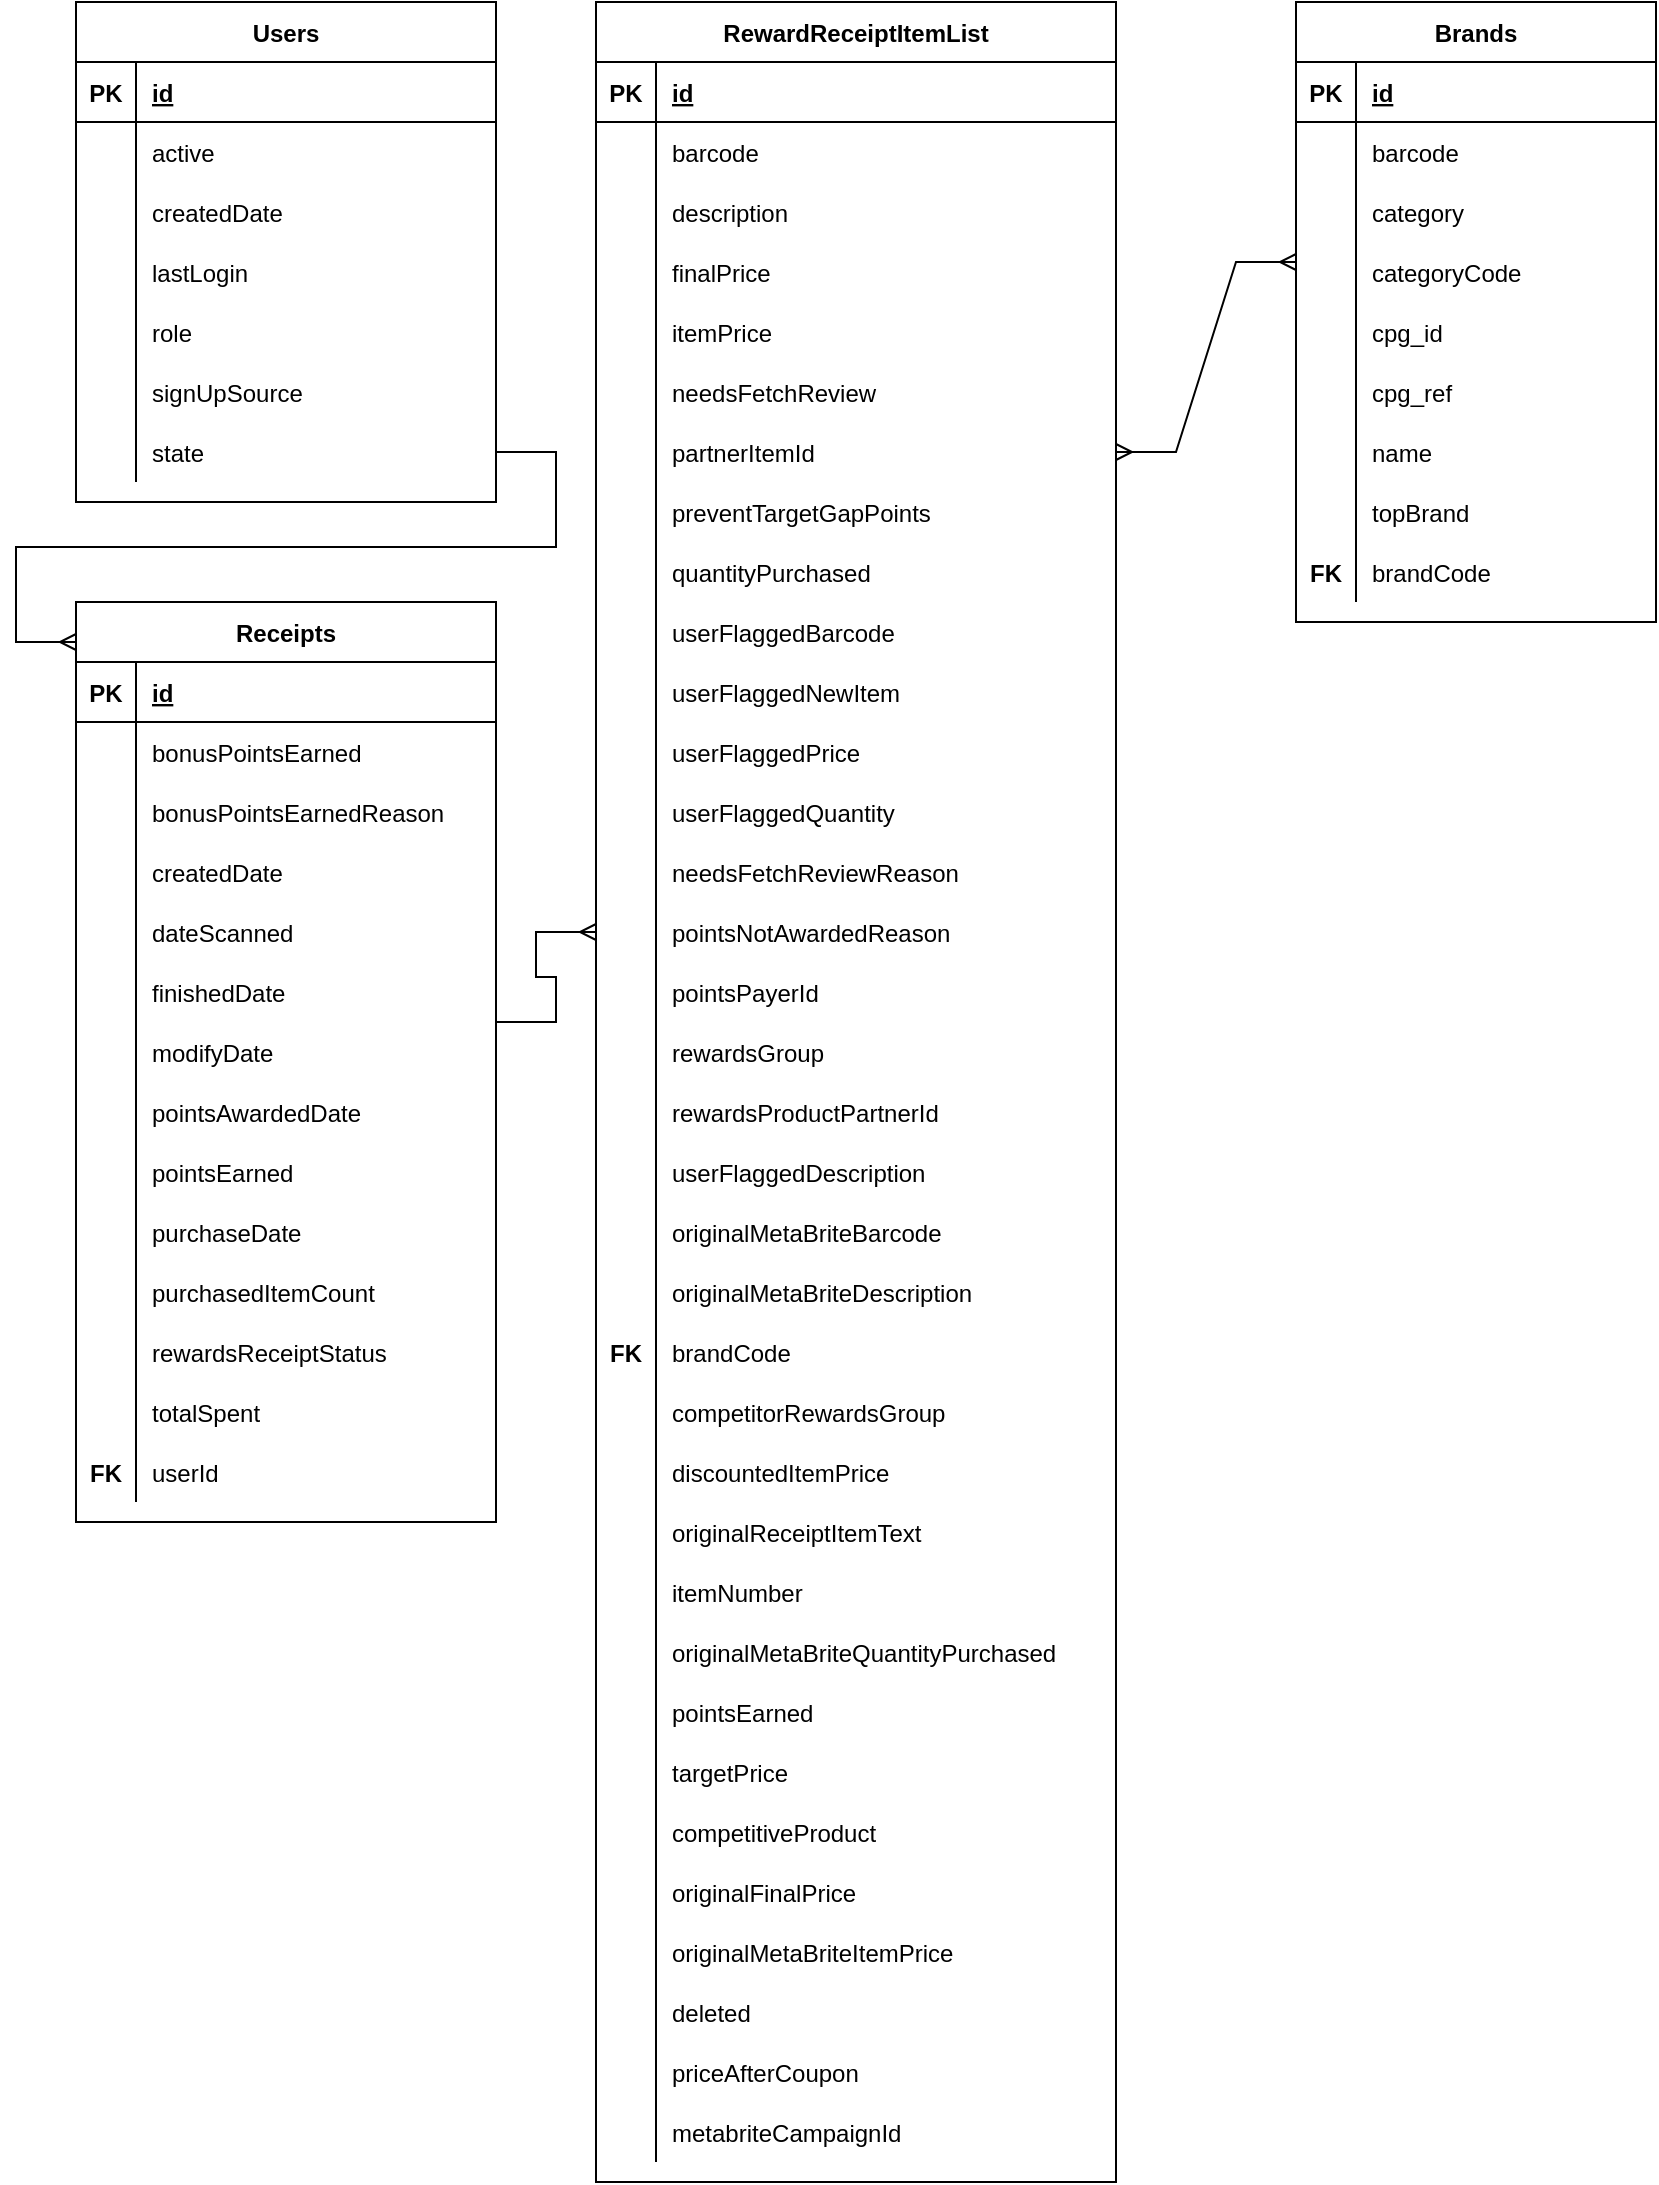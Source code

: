 <mxfile version="20.2.8" type="device"><diagram id="R2lEEEUBdFMjLlhIrx00" name="Page-1"><mxGraphModel dx="2565" dy="534" grid="1" gridSize="10" guides="1" tooltips="1" connect="1" arrows="1" fold="1" page="1" pageScale="1" pageWidth="850" pageHeight="1100" math="0" shadow="0" extFonts="Permanent Marker^https://fonts.googleapis.com/css?family=Permanent+Marker"><root><mxCell id="0"/><mxCell id="1" parent="0"/><mxCell id="AXhJgszEFg6dhjzDme88-1" value="Users" style="shape=table;startSize=30;container=1;collapsible=1;childLayout=tableLayout;fixedRows=1;rowLines=0;fontStyle=1;align=center;resizeLast=1;" parent="1" vertex="1"><mxGeometry x="-820" width="210" height="250" as="geometry"/></mxCell><mxCell id="AXhJgszEFg6dhjzDme88-2" value="" style="shape=tableRow;horizontal=0;startSize=0;swimlaneHead=0;swimlaneBody=0;fillColor=none;collapsible=0;dropTarget=0;points=[[0,0.5],[1,0.5]];portConstraint=eastwest;top=0;left=0;right=0;bottom=1;" parent="AXhJgszEFg6dhjzDme88-1" vertex="1"><mxGeometry y="30" width="210" height="30" as="geometry"/></mxCell><mxCell id="AXhJgszEFg6dhjzDme88-3" value="PK" style="shape=partialRectangle;connectable=0;fillColor=none;top=0;left=0;bottom=0;right=0;fontStyle=1;overflow=hidden;" parent="AXhJgszEFg6dhjzDme88-2" vertex="1"><mxGeometry width="30" height="30" as="geometry"><mxRectangle width="30" height="30" as="alternateBounds"/></mxGeometry></mxCell><mxCell id="AXhJgszEFg6dhjzDme88-4" value="id" style="shape=partialRectangle;connectable=0;fillColor=none;top=0;left=0;bottom=0;right=0;align=left;spacingLeft=6;fontStyle=5;overflow=hidden;" parent="AXhJgszEFg6dhjzDme88-2" vertex="1"><mxGeometry x="30" width="180" height="30" as="geometry"><mxRectangle width="180" height="30" as="alternateBounds"/></mxGeometry></mxCell><mxCell id="AXhJgszEFg6dhjzDme88-5" value="" style="shape=tableRow;horizontal=0;startSize=0;swimlaneHead=0;swimlaneBody=0;fillColor=none;collapsible=0;dropTarget=0;points=[[0,0.5],[1,0.5]];portConstraint=eastwest;top=0;left=0;right=0;bottom=0;" parent="AXhJgszEFg6dhjzDme88-1" vertex="1"><mxGeometry y="60" width="210" height="30" as="geometry"/></mxCell><mxCell id="AXhJgszEFg6dhjzDme88-6" value="" style="shape=partialRectangle;connectable=0;fillColor=none;top=0;left=0;bottom=0;right=0;editable=1;overflow=hidden;" parent="AXhJgszEFg6dhjzDme88-5" vertex="1"><mxGeometry width="30" height="30" as="geometry"><mxRectangle width="30" height="30" as="alternateBounds"/></mxGeometry></mxCell><mxCell id="AXhJgszEFg6dhjzDme88-7" value="active" style="shape=partialRectangle;connectable=0;fillColor=none;top=0;left=0;bottom=0;right=0;align=left;spacingLeft=6;overflow=hidden;" parent="AXhJgszEFg6dhjzDme88-5" vertex="1"><mxGeometry x="30" width="180" height="30" as="geometry"><mxRectangle width="180" height="30" as="alternateBounds"/></mxGeometry></mxCell><mxCell id="AXhJgszEFg6dhjzDme88-8" value="" style="shape=tableRow;horizontal=0;startSize=0;swimlaneHead=0;swimlaneBody=0;fillColor=none;collapsible=0;dropTarget=0;points=[[0,0.5],[1,0.5]];portConstraint=eastwest;top=0;left=0;right=0;bottom=0;" parent="AXhJgszEFg6dhjzDme88-1" vertex="1"><mxGeometry y="90" width="210" height="30" as="geometry"/></mxCell><mxCell id="AXhJgszEFg6dhjzDme88-9" value="" style="shape=partialRectangle;connectable=0;fillColor=none;top=0;left=0;bottom=0;right=0;editable=1;overflow=hidden;" parent="AXhJgszEFg6dhjzDme88-8" vertex="1"><mxGeometry width="30" height="30" as="geometry"><mxRectangle width="30" height="30" as="alternateBounds"/></mxGeometry></mxCell><mxCell id="AXhJgszEFg6dhjzDme88-10" value="createdDate" style="shape=partialRectangle;connectable=0;fillColor=none;top=0;left=0;bottom=0;right=0;align=left;spacingLeft=6;overflow=hidden;" parent="AXhJgszEFg6dhjzDme88-8" vertex="1"><mxGeometry x="30" width="180" height="30" as="geometry"><mxRectangle width="180" height="30" as="alternateBounds"/></mxGeometry></mxCell><mxCell id="AXhJgszEFg6dhjzDme88-11" value="" style="shape=tableRow;horizontal=0;startSize=0;swimlaneHead=0;swimlaneBody=0;fillColor=none;collapsible=0;dropTarget=0;points=[[0,0.5],[1,0.5]];portConstraint=eastwest;top=0;left=0;right=0;bottom=0;" parent="AXhJgszEFg6dhjzDme88-1" vertex="1"><mxGeometry y="120" width="210" height="30" as="geometry"/></mxCell><mxCell id="AXhJgszEFg6dhjzDme88-12" value="" style="shape=partialRectangle;connectable=0;fillColor=none;top=0;left=0;bottom=0;right=0;editable=1;overflow=hidden;" parent="AXhJgszEFg6dhjzDme88-11" vertex="1"><mxGeometry width="30" height="30" as="geometry"><mxRectangle width="30" height="30" as="alternateBounds"/></mxGeometry></mxCell><mxCell id="AXhJgszEFg6dhjzDme88-13" value="lastLogin" style="shape=partialRectangle;connectable=0;fillColor=none;top=0;left=0;bottom=0;right=0;align=left;spacingLeft=6;overflow=hidden;" parent="AXhJgszEFg6dhjzDme88-11" vertex="1"><mxGeometry x="30" width="180" height="30" as="geometry"><mxRectangle width="180" height="30" as="alternateBounds"/></mxGeometry></mxCell><mxCell id="AXhJgszEFg6dhjzDme88-14" value="" style="shape=tableRow;horizontal=0;startSize=0;swimlaneHead=0;swimlaneBody=0;fillColor=none;collapsible=0;dropTarget=0;points=[[0,0.5],[1,0.5]];portConstraint=eastwest;top=0;left=0;right=0;bottom=0;" parent="AXhJgszEFg6dhjzDme88-1" vertex="1"><mxGeometry y="150" width="210" height="30" as="geometry"/></mxCell><mxCell id="AXhJgszEFg6dhjzDme88-15" value="" style="shape=partialRectangle;connectable=0;fillColor=none;top=0;left=0;bottom=0;right=0;editable=1;overflow=hidden;" parent="AXhJgszEFg6dhjzDme88-14" vertex="1"><mxGeometry width="30" height="30" as="geometry"><mxRectangle width="30" height="30" as="alternateBounds"/></mxGeometry></mxCell><mxCell id="AXhJgszEFg6dhjzDme88-16" value="role" style="shape=partialRectangle;connectable=0;fillColor=none;top=0;left=0;bottom=0;right=0;align=left;spacingLeft=6;overflow=hidden;" parent="AXhJgszEFg6dhjzDme88-14" vertex="1"><mxGeometry x="30" width="180" height="30" as="geometry"><mxRectangle width="180" height="30" as="alternateBounds"/></mxGeometry></mxCell><mxCell id="AXhJgszEFg6dhjzDme88-17" value="" style="shape=tableRow;horizontal=0;startSize=0;swimlaneHead=0;swimlaneBody=0;fillColor=none;collapsible=0;dropTarget=0;points=[[0,0.5],[1,0.5]];portConstraint=eastwest;top=0;left=0;right=0;bottom=0;" parent="AXhJgszEFg6dhjzDme88-1" vertex="1"><mxGeometry y="180" width="210" height="30" as="geometry"/></mxCell><mxCell id="AXhJgszEFg6dhjzDme88-18" value="" style="shape=partialRectangle;connectable=0;fillColor=none;top=0;left=0;bottom=0;right=0;editable=1;overflow=hidden;" parent="AXhJgszEFg6dhjzDme88-17" vertex="1"><mxGeometry width="30" height="30" as="geometry"><mxRectangle width="30" height="30" as="alternateBounds"/></mxGeometry></mxCell><mxCell id="AXhJgszEFg6dhjzDme88-19" value="signUpSource" style="shape=partialRectangle;connectable=0;fillColor=none;top=0;left=0;bottom=0;right=0;align=left;spacingLeft=6;overflow=hidden;" parent="AXhJgszEFg6dhjzDme88-17" vertex="1"><mxGeometry x="30" width="180" height="30" as="geometry"><mxRectangle width="180" height="30" as="alternateBounds"/></mxGeometry></mxCell><mxCell id="AXhJgszEFg6dhjzDme88-20" value="" style="shape=tableRow;horizontal=0;startSize=0;swimlaneHead=0;swimlaneBody=0;fillColor=none;collapsible=0;dropTarget=0;points=[[0,0.5],[1,0.5]];portConstraint=eastwest;top=0;left=0;right=0;bottom=0;" parent="AXhJgszEFg6dhjzDme88-1" vertex="1"><mxGeometry y="210" width="210" height="30" as="geometry"/></mxCell><mxCell id="AXhJgszEFg6dhjzDme88-21" value="" style="shape=partialRectangle;connectable=0;fillColor=none;top=0;left=0;bottom=0;right=0;editable=1;overflow=hidden;" parent="AXhJgszEFg6dhjzDme88-20" vertex="1"><mxGeometry width="30" height="30" as="geometry"><mxRectangle width="30" height="30" as="alternateBounds"/></mxGeometry></mxCell><mxCell id="AXhJgszEFg6dhjzDme88-22" value="state" style="shape=partialRectangle;connectable=0;fillColor=none;top=0;left=0;bottom=0;right=0;align=left;spacingLeft=6;overflow=hidden;" parent="AXhJgszEFg6dhjzDme88-20" vertex="1"><mxGeometry x="30" width="180" height="30" as="geometry"><mxRectangle width="180" height="30" as="alternateBounds"/></mxGeometry></mxCell><mxCell id="AXhJgszEFg6dhjzDme88-23" value="Brands" style="shape=table;startSize=30;container=1;collapsible=1;childLayout=tableLayout;fixedRows=1;rowLines=0;fontStyle=1;align=center;resizeLast=1;" parent="1" vertex="1"><mxGeometry x="-210" width="180" height="310" as="geometry"/></mxCell><mxCell id="AXhJgszEFg6dhjzDme88-24" value="" style="shape=tableRow;horizontal=0;startSize=0;swimlaneHead=0;swimlaneBody=0;fillColor=none;collapsible=0;dropTarget=0;points=[[0,0.5],[1,0.5]];portConstraint=eastwest;top=0;left=0;right=0;bottom=1;" parent="AXhJgszEFg6dhjzDme88-23" vertex="1"><mxGeometry y="30" width="180" height="30" as="geometry"/></mxCell><mxCell id="AXhJgszEFg6dhjzDme88-25" value="PK" style="shape=partialRectangle;connectable=0;fillColor=none;top=0;left=0;bottom=0;right=0;fontStyle=1;overflow=hidden;" parent="AXhJgszEFg6dhjzDme88-24" vertex="1"><mxGeometry width="30" height="30" as="geometry"><mxRectangle width="30" height="30" as="alternateBounds"/></mxGeometry></mxCell><mxCell id="AXhJgszEFg6dhjzDme88-26" value="id" style="shape=partialRectangle;connectable=0;fillColor=none;top=0;left=0;bottom=0;right=0;align=left;spacingLeft=6;fontStyle=5;overflow=hidden;" parent="AXhJgszEFg6dhjzDme88-24" vertex="1"><mxGeometry x="30" width="150" height="30" as="geometry"><mxRectangle width="150" height="30" as="alternateBounds"/></mxGeometry></mxCell><mxCell id="AXhJgszEFg6dhjzDme88-27" value="" style="shape=tableRow;horizontal=0;startSize=0;swimlaneHead=0;swimlaneBody=0;fillColor=none;collapsible=0;dropTarget=0;points=[[0,0.5],[1,0.5]];portConstraint=eastwest;top=0;left=0;right=0;bottom=0;" parent="AXhJgszEFg6dhjzDme88-23" vertex="1"><mxGeometry y="60" width="180" height="30" as="geometry"/></mxCell><mxCell id="AXhJgszEFg6dhjzDme88-28" value="" style="shape=partialRectangle;connectable=0;fillColor=none;top=0;left=0;bottom=0;right=0;editable=1;overflow=hidden;" parent="AXhJgszEFg6dhjzDme88-27" vertex="1"><mxGeometry width="30" height="30" as="geometry"><mxRectangle width="30" height="30" as="alternateBounds"/></mxGeometry></mxCell><mxCell id="AXhJgszEFg6dhjzDme88-29" value="barcode" style="shape=partialRectangle;connectable=0;fillColor=none;top=0;left=0;bottom=0;right=0;align=left;spacingLeft=6;overflow=hidden;" parent="AXhJgszEFg6dhjzDme88-27" vertex="1"><mxGeometry x="30" width="150" height="30" as="geometry"><mxRectangle width="150" height="30" as="alternateBounds"/></mxGeometry></mxCell><mxCell id="AXhJgszEFg6dhjzDme88-30" value="" style="shape=tableRow;horizontal=0;startSize=0;swimlaneHead=0;swimlaneBody=0;fillColor=none;collapsible=0;dropTarget=0;points=[[0,0.5],[1,0.5]];portConstraint=eastwest;top=0;left=0;right=0;bottom=0;" parent="AXhJgszEFg6dhjzDme88-23" vertex="1"><mxGeometry y="90" width="180" height="30" as="geometry"/></mxCell><mxCell id="AXhJgszEFg6dhjzDme88-31" value="" style="shape=partialRectangle;connectable=0;fillColor=none;top=0;left=0;bottom=0;right=0;editable=1;overflow=hidden;" parent="AXhJgszEFg6dhjzDme88-30" vertex="1"><mxGeometry width="30" height="30" as="geometry"><mxRectangle width="30" height="30" as="alternateBounds"/></mxGeometry></mxCell><mxCell id="AXhJgszEFg6dhjzDme88-32" value="category" style="shape=partialRectangle;connectable=0;fillColor=none;top=0;left=0;bottom=0;right=0;align=left;spacingLeft=6;overflow=hidden;" parent="AXhJgszEFg6dhjzDme88-30" vertex="1"><mxGeometry x="30" width="150" height="30" as="geometry"><mxRectangle width="150" height="30" as="alternateBounds"/></mxGeometry></mxCell><mxCell id="AXhJgszEFg6dhjzDme88-33" value="" style="shape=tableRow;horizontal=0;startSize=0;swimlaneHead=0;swimlaneBody=0;fillColor=none;collapsible=0;dropTarget=0;points=[[0,0.5],[1,0.5]];portConstraint=eastwest;top=0;left=0;right=0;bottom=0;" parent="AXhJgszEFg6dhjzDme88-23" vertex="1"><mxGeometry y="120" width="180" height="30" as="geometry"/></mxCell><mxCell id="AXhJgszEFg6dhjzDme88-34" value="" style="shape=partialRectangle;connectable=0;fillColor=none;top=0;left=0;bottom=0;right=0;editable=1;overflow=hidden;" parent="AXhJgszEFg6dhjzDme88-33" vertex="1"><mxGeometry width="30" height="30" as="geometry"><mxRectangle width="30" height="30" as="alternateBounds"/></mxGeometry></mxCell><mxCell id="AXhJgszEFg6dhjzDme88-35" value="categoryCode" style="shape=partialRectangle;connectable=0;fillColor=none;top=0;left=0;bottom=0;right=0;align=left;spacingLeft=6;overflow=hidden;" parent="AXhJgszEFg6dhjzDme88-33" vertex="1"><mxGeometry x="30" width="150" height="30" as="geometry"><mxRectangle width="150" height="30" as="alternateBounds"/></mxGeometry></mxCell><mxCell id="AXhJgszEFg6dhjzDme88-36" value="" style="shape=tableRow;horizontal=0;startSize=0;swimlaneHead=0;swimlaneBody=0;fillColor=none;collapsible=0;dropTarget=0;points=[[0,0.5],[1,0.5]];portConstraint=eastwest;top=0;left=0;right=0;bottom=0;" parent="AXhJgszEFg6dhjzDme88-23" vertex="1"><mxGeometry y="150" width="180" height="30" as="geometry"/></mxCell><mxCell id="AXhJgszEFg6dhjzDme88-37" value="" style="shape=partialRectangle;connectable=0;fillColor=none;top=0;left=0;bottom=0;right=0;editable=1;overflow=hidden;" parent="AXhJgszEFg6dhjzDme88-36" vertex="1"><mxGeometry width="30" height="30" as="geometry"><mxRectangle width="30" height="30" as="alternateBounds"/></mxGeometry></mxCell><mxCell id="AXhJgszEFg6dhjzDme88-38" value="cpg_id" style="shape=partialRectangle;connectable=0;fillColor=none;top=0;left=0;bottom=0;right=0;align=left;spacingLeft=6;overflow=hidden;" parent="AXhJgszEFg6dhjzDme88-36" vertex="1"><mxGeometry x="30" width="150" height="30" as="geometry"><mxRectangle width="150" height="30" as="alternateBounds"/></mxGeometry></mxCell><mxCell id="AXhJgszEFg6dhjzDme88-39" value="" style="shape=tableRow;horizontal=0;startSize=0;swimlaneHead=0;swimlaneBody=0;fillColor=none;collapsible=0;dropTarget=0;points=[[0,0.5],[1,0.5]];portConstraint=eastwest;top=0;left=0;right=0;bottom=0;" parent="AXhJgszEFg6dhjzDme88-23" vertex="1"><mxGeometry y="180" width="180" height="30" as="geometry"/></mxCell><mxCell id="AXhJgszEFg6dhjzDme88-40" value="" style="shape=partialRectangle;connectable=0;fillColor=none;top=0;left=0;bottom=0;right=0;editable=1;overflow=hidden;" parent="AXhJgszEFg6dhjzDme88-39" vertex="1"><mxGeometry width="30" height="30" as="geometry"><mxRectangle width="30" height="30" as="alternateBounds"/></mxGeometry></mxCell><mxCell id="AXhJgszEFg6dhjzDme88-41" value="cpg_ref" style="shape=partialRectangle;connectable=0;fillColor=none;top=0;left=0;bottom=0;right=0;align=left;spacingLeft=6;overflow=hidden;" parent="AXhJgszEFg6dhjzDme88-39" vertex="1"><mxGeometry x="30" width="150" height="30" as="geometry"><mxRectangle width="150" height="30" as="alternateBounds"/></mxGeometry></mxCell><mxCell id="AXhJgszEFg6dhjzDme88-42" value="" style="shape=tableRow;horizontal=0;startSize=0;swimlaneHead=0;swimlaneBody=0;fillColor=none;collapsible=0;dropTarget=0;points=[[0,0.5],[1,0.5]];portConstraint=eastwest;top=0;left=0;right=0;bottom=0;" parent="AXhJgszEFg6dhjzDme88-23" vertex="1"><mxGeometry y="210" width="180" height="30" as="geometry"/></mxCell><mxCell id="AXhJgszEFg6dhjzDme88-43" value="" style="shape=partialRectangle;connectable=0;fillColor=none;top=0;left=0;bottom=0;right=0;editable=1;overflow=hidden;" parent="AXhJgszEFg6dhjzDme88-42" vertex="1"><mxGeometry width="30" height="30" as="geometry"><mxRectangle width="30" height="30" as="alternateBounds"/></mxGeometry></mxCell><mxCell id="AXhJgszEFg6dhjzDme88-44" value="name" style="shape=partialRectangle;connectable=0;fillColor=none;top=0;left=0;bottom=0;right=0;align=left;spacingLeft=6;overflow=hidden;" parent="AXhJgszEFg6dhjzDme88-42" vertex="1"><mxGeometry x="30" width="150" height="30" as="geometry"><mxRectangle width="150" height="30" as="alternateBounds"/></mxGeometry></mxCell><mxCell id="AXhJgszEFg6dhjzDme88-45" value="" style="shape=tableRow;horizontal=0;startSize=0;swimlaneHead=0;swimlaneBody=0;fillColor=none;collapsible=0;dropTarget=0;points=[[0,0.5],[1,0.5]];portConstraint=eastwest;top=0;left=0;right=0;bottom=0;" parent="AXhJgszEFg6dhjzDme88-23" vertex="1"><mxGeometry y="240" width="180" height="30" as="geometry"/></mxCell><mxCell id="AXhJgszEFg6dhjzDme88-46" value="" style="shape=partialRectangle;connectable=0;fillColor=none;top=0;left=0;bottom=0;right=0;editable=1;overflow=hidden;" parent="AXhJgszEFg6dhjzDme88-45" vertex="1"><mxGeometry width="30" height="30" as="geometry"><mxRectangle width="30" height="30" as="alternateBounds"/></mxGeometry></mxCell><mxCell id="AXhJgszEFg6dhjzDme88-47" value="topBrand" style="shape=partialRectangle;connectable=0;fillColor=none;top=0;left=0;bottom=0;right=0;align=left;spacingLeft=6;overflow=hidden;" parent="AXhJgszEFg6dhjzDme88-45" vertex="1"><mxGeometry x="30" width="150" height="30" as="geometry"><mxRectangle width="150" height="30" as="alternateBounds"/></mxGeometry></mxCell><mxCell id="AXhJgszEFg6dhjzDme88-48" value="" style="shape=tableRow;horizontal=0;startSize=0;swimlaneHead=0;swimlaneBody=0;fillColor=none;collapsible=0;dropTarget=0;points=[[0,0.5],[1,0.5]];portConstraint=eastwest;top=0;left=0;right=0;bottom=0;" parent="AXhJgszEFg6dhjzDme88-23" vertex="1"><mxGeometry y="270" width="180" height="30" as="geometry"/></mxCell><mxCell id="AXhJgszEFg6dhjzDme88-49" value="FK" style="shape=partialRectangle;connectable=0;fillColor=none;top=0;left=0;bottom=0;right=0;editable=1;overflow=hidden;fontStyle=1" parent="AXhJgszEFg6dhjzDme88-48" vertex="1"><mxGeometry width="30" height="30" as="geometry"><mxRectangle width="30" height="30" as="alternateBounds"/></mxGeometry></mxCell><mxCell id="AXhJgszEFg6dhjzDme88-50" value="brandCode" style="shape=partialRectangle;connectable=0;fillColor=none;top=0;left=0;bottom=0;right=0;align=left;spacingLeft=6;overflow=hidden;" parent="AXhJgszEFg6dhjzDme88-48" vertex="1"><mxGeometry x="30" width="150" height="30" as="geometry"><mxRectangle width="150" height="30" as="alternateBounds"/></mxGeometry></mxCell><mxCell id="AXhJgszEFg6dhjzDme88-51" value="Receipts" style="shape=table;startSize=30;container=1;collapsible=1;childLayout=tableLayout;fixedRows=1;rowLines=0;fontStyle=1;align=center;resizeLast=1;" parent="1" vertex="1"><mxGeometry x="-820" y="300" width="210" height="460" as="geometry"/></mxCell><mxCell id="AXhJgszEFg6dhjzDme88-52" value="" style="shape=tableRow;horizontal=0;startSize=0;swimlaneHead=0;swimlaneBody=0;fillColor=none;collapsible=0;dropTarget=0;points=[[0,0.5],[1,0.5]];portConstraint=eastwest;top=0;left=0;right=0;bottom=1;" parent="AXhJgszEFg6dhjzDme88-51" vertex="1"><mxGeometry y="30" width="210" height="30" as="geometry"/></mxCell><mxCell id="AXhJgszEFg6dhjzDme88-53" value="PK" style="shape=partialRectangle;connectable=0;fillColor=none;top=0;left=0;bottom=0;right=0;fontStyle=1;overflow=hidden;" parent="AXhJgszEFg6dhjzDme88-52" vertex="1"><mxGeometry width="30" height="30" as="geometry"><mxRectangle width="30" height="30" as="alternateBounds"/></mxGeometry></mxCell><mxCell id="AXhJgszEFg6dhjzDme88-54" value="id" style="shape=partialRectangle;connectable=0;fillColor=none;top=0;left=0;bottom=0;right=0;align=left;spacingLeft=6;fontStyle=5;overflow=hidden;" parent="AXhJgszEFg6dhjzDme88-52" vertex="1"><mxGeometry x="30" width="180" height="30" as="geometry"><mxRectangle width="180" height="30" as="alternateBounds"/></mxGeometry></mxCell><mxCell id="AXhJgszEFg6dhjzDme88-55" value="" style="shape=tableRow;horizontal=0;startSize=0;swimlaneHead=0;swimlaneBody=0;fillColor=none;collapsible=0;dropTarget=0;points=[[0,0.5],[1,0.5]];portConstraint=eastwest;top=0;left=0;right=0;bottom=0;" parent="AXhJgszEFg6dhjzDme88-51" vertex="1"><mxGeometry y="60" width="210" height="30" as="geometry"/></mxCell><mxCell id="AXhJgszEFg6dhjzDme88-56" value="" style="shape=partialRectangle;connectable=0;fillColor=none;top=0;left=0;bottom=0;right=0;editable=1;overflow=hidden;" parent="AXhJgszEFg6dhjzDme88-55" vertex="1"><mxGeometry width="30" height="30" as="geometry"><mxRectangle width="30" height="30" as="alternateBounds"/></mxGeometry></mxCell><mxCell id="AXhJgszEFg6dhjzDme88-57" value="bonusPointsEarned" style="shape=partialRectangle;connectable=0;fillColor=none;top=0;left=0;bottom=0;right=0;align=left;spacingLeft=6;overflow=hidden;" parent="AXhJgszEFg6dhjzDme88-55" vertex="1"><mxGeometry x="30" width="180" height="30" as="geometry"><mxRectangle width="180" height="30" as="alternateBounds"/></mxGeometry></mxCell><mxCell id="AXhJgszEFg6dhjzDme88-58" value="" style="shape=tableRow;horizontal=0;startSize=0;swimlaneHead=0;swimlaneBody=0;fillColor=none;collapsible=0;dropTarget=0;points=[[0,0.5],[1,0.5]];portConstraint=eastwest;top=0;left=0;right=0;bottom=0;" parent="AXhJgszEFg6dhjzDme88-51" vertex="1"><mxGeometry y="90" width="210" height="30" as="geometry"/></mxCell><mxCell id="AXhJgszEFg6dhjzDme88-59" value="" style="shape=partialRectangle;connectable=0;fillColor=none;top=0;left=0;bottom=0;right=0;editable=1;overflow=hidden;" parent="AXhJgszEFg6dhjzDme88-58" vertex="1"><mxGeometry width="30" height="30" as="geometry"><mxRectangle width="30" height="30" as="alternateBounds"/></mxGeometry></mxCell><mxCell id="AXhJgszEFg6dhjzDme88-60" value="bonusPointsEarnedReason  " style="shape=partialRectangle;connectable=0;fillColor=none;top=0;left=0;bottom=0;right=0;align=left;spacingLeft=6;overflow=hidden;" parent="AXhJgszEFg6dhjzDme88-58" vertex="1"><mxGeometry x="30" width="180" height="30" as="geometry"><mxRectangle width="180" height="30" as="alternateBounds"/></mxGeometry></mxCell><mxCell id="AXhJgszEFg6dhjzDme88-61" value="" style="shape=tableRow;horizontal=0;startSize=0;swimlaneHead=0;swimlaneBody=0;fillColor=none;collapsible=0;dropTarget=0;points=[[0,0.5],[1,0.5]];portConstraint=eastwest;top=0;left=0;right=0;bottom=0;" parent="AXhJgszEFg6dhjzDme88-51" vertex="1"><mxGeometry y="120" width="210" height="30" as="geometry"/></mxCell><mxCell id="AXhJgszEFg6dhjzDme88-62" value="" style="shape=partialRectangle;connectable=0;fillColor=none;top=0;left=0;bottom=0;right=0;editable=1;overflow=hidden;" parent="AXhJgszEFg6dhjzDme88-61" vertex="1"><mxGeometry width="30" height="30" as="geometry"><mxRectangle width="30" height="30" as="alternateBounds"/></mxGeometry></mxCell><mxCell id="AXhJgszEFg6dhjzDme88-63" value="createdDate" style="shape=partialRectangle;connectable=0;fillColor=none;top=0;left=0;bottom=0;right=0;align=left;spacingLeft=6;overflow=hidden;" parent="AXhJgszEFg6dhjzDme88-61" vertex="1"><mxGeometry x="30" width="180" height="30" as="geometry"><mxRectangle width="180" height="30" as="alternateBounds"/></mxGeometry></mxCell><mxCell id="AXhJgszEFg6dhjzDme88-64" value="" style="shape=tableRow;horizontal=0;startSize=0;swimlaneHead=0;swimlaneBody=0;fillColor=none;collapsible=0;dropTarget=0;points=[[0,0.5],[1,0.5]];portConstraint=eastwest;top=0;left=0;right=0;bottom=0;" parent="AXhJgszEFg6dhjzDme88-51" vertex="1"><mxGeometry y="150" width="210" height="30" as="geometry"/></mxCell><mxCell id="AXhJgszEFg6dhjzDme88-65" value="" style="shape=partialRectangle;connectable=0;fillColor=none;top=0;left=0;bottom=0;right=0;editable=1;overflow=hidden;" parent="AXhJgszEFg6dhjzDme88-64" vertex="1"><mxGeometry width="30" height="30" as="geometry"><mxRectangle width="30" height="30" as="alternateBounds"/></mxGeometry></mxCell><mxCell id="AXhJgszEFg6dhjzDme88-66" value="dateScanned" style="shape=partialRectangle;connectable=0;fillColor=none;top=0;left=0;bottom=0;right=0;align=left;spacingLeft=6;overflow=hidden;" parent="AXhJgszEFg6dhjzDme88-64" vertex="1"><mxGeometry x="30" width="180" height="30" as="geometry"><mxRectangle width="180" height="30" as="alternateBounds"/></mxGeometry></mxCell><mxCell id="AXhJgszEFg6dhjzDme88-67" value="" style="shape=tableRow;horizontal=0;startSize=0;swimlaneHead=0;swimlaneBody=0;fillColor=none;collapsible=0;dropTarget=0;points=[[0,0.5],[1,0.5]];portConstraint=eastwest;top=0;left=0;right=0;bottom=0;" parent="AXhJgszEFg6dhjzDme88-51" vertex="1"><mxGeometry y="180" width="210" height="30" as="geometry"/></mxCell><mxCell id="AXhJgszEFg6dhjzDme88-68" value="" style="shape=partialRectangle;connectable=0;fillColor=none;top=0;left=0;bottom=0;right=0;editable=1;overflow=hidden;" parent="AXhJgszEFg6dhjzDme88-67" vertex="1"><mxGeometry width="30" height="30" as="geometry"><mxRectangle width="30" height="30" as="alternateBounds"/></mxGeometry></mxCell><mxCell id="AXhJgszEFg6dhjzDme88-69" value="finishedDate" style="shape=partialRectangle;connectable=0;fillColor=none;top=0;left=0;bottom=0;right=0;align=left;spacingLeft=6;overflow=hidden;" parent="AXhJgszEFg6dhjzDme88-67" vertex="1"><mxGeometry x="30" width="180" height="30" as="geometry"><mxRectangle width="180" height="30" as="alternateBounds"/></mxGeometry></mxCell><mxCell id="AXhJgszEFg6dhjzDme88-70" value="" style="shape=tableRow;horizontal=0;startSize=0;swimlaneHead=0;swimlaneBody=0;fillColor=none;collapsible=0;dropTarget=0;points=[[0,0.5],[1,0.5]];portConstraint=eastwest;top=0;left=0;right=0;bottom=0;" parent="AXhJgszEFg6dhjzDme88-51" vertex="1"><mxGeometry y="210" width="210" height="30" as="geometry"/></mxCell><mxCell id="AXhJgszEFg6dhjzDme88-71" value="" style="shape=partialRectangle;connectable=0;fillColor=none;top=0;left=0;bottom=0;right=0;editable=1;overflow=hidden;" parent="AXhJgszEFg6dhjzDme88-70" vertex="1"><mxGeometry width="30" height="30" as="geometry"><mxRectangle width="30" height="30" as="alternateBounds"/></mxGeometry></mxCell><mxCell id="AXhJgszEFg6dhjzDme88-72" value="modifyDate" style="shape=partialRectangle;connectable=0;fillColor=none;top=0;left=0;bottom=0;right=0;align=left;spacingLeft=6;overflow=hidden;" parent="AXhJgszEFg6dhjzDme88-70" vertex="1"><mxGeometry x="30" width="180" height="30" as="geometry"><mxRectangle width="180" height="30" as="alternateBounds"/></mxGeometry></mxCell><mxCell id="AXhJgszEFg6dhjzDme88-73" value="" style="shape=tableRow;horizontal=0;startSize=0;swimlaneHead=0;swimlaneBody=0;fillColor=none;collapsible=0;dropTarget=0;points=[[0,0.5],[1,0.5]];portConstraint=eastwest;top=0;left=0;right=0;bottom=0;" parent="AXhJgszEFg6dhjzDme88-51" vertex="1"><mxGeometry y="240" width="210" height="30" as="geometry"/></mxCell><mxCell id="AXhJgszEFg6dhjzDme88-74" value="" style="shape=partialRectangle;connectable=0;fillColor=none;top=0;left=0;bottom=0;right=0;editable=1;overflow=hidden;" parent="AXhJgszEFg6dhjzDme88-73" vertex="1"><mxGeometry width="30" height="30" as="geometry"><mxRectangle width="30" height="30" as="alternateBounds"/></mxGeometry></mxCell><mxCell id="AXhJgszEFg6dhjzDme88-75" value="pointsAwardedDate" style="shape=partialRectangle;connectable=0;fillColor=none;top=0;left=0;bottom=0;right=0;align=left;spacingLeft=6;overflow=hidden;" parent="AXhJgszEFg6dhjzDme88-73" vertex="1"><mxGeometry x="30" width="180" height="30" as="geometry"><mxRectangle width="180" height="30" as="alternateBounds"/></mxGeometry></mxCell><mxCell id="AXhJgszEFg6dhjzDme88-76" value="" style="shape=tableRow;horizontal=0;startSize=0;swimlaneHead=0;swimlaneBody=0;fillColor=none;collapsible=0;dropTarget=0;points=[[0,0.5],[1,0.5]];portConstraint=eastwest;top=0;left=0;right=0;bottom=0;" parent="AXhJgszEFg6dhjzDme88-51" vertex="1"><mxGeometry y="270" width="210" height="30" as="geometry"/></mxCell><mxCell id="AXhJgszEFg6dhjzDme88-77" value="" style="shape=partialRectangle;connectable=0;fillColor=none;top=0;left=0;bottom=0;right=0;editable=1;overflow=hidden;" parent="AXhJgszEFg6dhjzDme88-76" vertex="1"><mxGeometry width="30" height="30" as="geometry"><mxRectangle width="30" height="30" as="alternateBounds"/></mxGeometry></mxCell><mxCell id="AXhJgszEFg6dhjzDme88-78" value="pointsEarned" style="shape=partialRectangle;connectable=0;fillColor=none;top=0;left=0;bottom=0;right=0;align=left;spacingLeft=6;overflow=hidden;" parent="AXhJgszEFg6dhjzDme88-76" vertex="1"><mxGeometry x="30" width="180" height="30" as="geometry"><mxRectangle width="180" height="30" as="alternateBounds"/></mxGeometry></mxCell><mxCell id="AXhJgszEFg6dhjzDme88-79" value="" style="shape=tableRow;horizontal=0;startSize=0;swimlaneHead=0;swimlaneBody=0;fillColor=none;collapsible=0;dropTarget=0;points=[[0,0.5],[1,0.5]];portConstraint=eastwest;top=0;left=0;right=0;bottom=0;" parent="AXhJgszEFg6dhjzDme88-51" vertex="1"><mxGeometry y="300" width="210" height="30" as="geometry"/></mxCell><mxCell id="AXhJgszEFg6dhjzDme88-80" value="" style="shape=partialRectangle;connectable=0;fillColor=none;top=0;left=0;bottom=0;right=0;editable=1;overflow=hidden;" parent="AXhJgszEFg6dhjzDme88-79" vertex="1"><mxGeometry width="30" height="30" as="geometry"><mxRectangle width="30" height="30" as="alternateBounds"/></mxGeometry></mxCell><mxCell id="AXhJgszEFg6dhjzDme88-81" value="purchaseDate" style="shape=partialRectangle;connectable=0;fillColor=none;top=0;left=0;bottom=0;right=0;align=left;spacingLeft=6;overflow=hidden;" parent="AXhJgszEFg6dhjzDme88-79" vertex="1"><mxGeometry x="30" width="180" height="30" as="geometry"><mxRectangle width="180" height="30" as="alternateBounds"/></mxGeometry></mxCell><mxCell id="AXhJgszEFg6dhjzDme88-82" value="" style="shape=tableRow;horizontal=0;startSize=0;swimlaneHead=0;swimlaneBody=0;fillColor=none;collapsible=0;dropTarget=0;points=[[0,0.5],[1,0.5]];portConstraint=eastwest;top=0;left=0;right=0;bottom=0;" parent="AXhJgszEFg6dhjzDme88-51" vertex="1"><mxGeometry y="330" width="210" height="30" as="geometry"/></mxCell><mxCell id="AXhJgszEFg6dhjzDme88-83" value="" style="shape=partialRectangle;connectable=0;fillColor=none;top=0;left=0;bottom=0;right=0;editable=1;overflow=hidden;" parent="AXhJgszEFg6dhjzDme88-82" vertex="1"><mxGeometry width="30" height="30" as="geometry"><mxRectangle width="30" height="30" as="alternateBounds"/></mxGeometry></mxCell><mxCell id="AXhJgszEFg6dhjzDme88-84" value="purchasedItemCount" style="shape=partialRectangle;connectable=0;fillColor=none;top=0;left=0;bottom=0;right=0;align=left;spacingLeft=6;overflow=hidden;" parent="AXhJgszEFg6dhjzDme88-82" vertex="1"><mxGeometry x="30" width="180" height="30" as="geometry"><mxRectangle width="180" height="30" as="alternateBounds"/></mxGeometry></mxCell><mxCell id="AXhJgszEFg6dhjzDme88-85" value="" style="shape=tableRow;horizontal=0;startSize=0;swimlaneHead=0;swimlaneBody=0;fillColor=none;collapsible=0;dropTarget=0;points=[[0,0.5],[1,0.5]];portConstraint=eastwest;top=0;left=0;right=0;bottom=0;" parent="AXhJgszEFg6dhjzDme88-51" vertex="1"><mxGeometry y="360" width="210" height="30" as="geometry"/></mxCell><mxCell id="AXhJgszEFg6dhjzDme88-86" value="" style="shape=partialRectangle;connectable=0;fillColor=none;top=0;left=0;bottom=0;right=0;editable=1;overflow=hidden;" parent="AXhJgszEFg6dhjzDme88-85" vertex="1"><mxGeometry width="30" height="30" as="geometry"><mxRectangle width="30" height="30" as="alternateBounds"/></mxGeometry></mxCell><mxCell id="AXhJgszEFg6dhjzDme88-87" value="rewardsReceiptStatus" style="shape=partialRectangle;connectable=0;fillColor=none;top=0;left=0;bottom=0;right=0;align=left;spacingLeft=6;overflow=hidden;" parent="AXhJgszEFg6dhjzDme88-85" vertex="1"><mxGeometry x="30" width="180" height="30" as="geometry"><mxRectangle width="180" height="30" as="alternateBounds"/></mxGeometry></mxCell><mxCell id="AXhJgszEFg6dhjzDme88-88" value="" style="shape=tableRow;horizontal=0;startSize=0;swimlaneHead=0;swimlaneBody=0;fillColor=none;collapsible=0;dropTarget=0;points=[[0,0.5],[1,0.5]];portConstraint=eastwest;top=0;left=0;right=0;bottom=0;" parent="AXhJgszEFg6dhjzDme88-51" vertex="1"><mxGeometry y="390" width="210" height="30" as="geometry"/></mxCell><mxCell id="AXhJgszEFg6dhjzDme88-89" value="" style="shape=partialRectangle;connectable=0;fillColor=none;top=0;left=0;bottom=0;right=0;editable=1;overflow=hidden;" parent="AXhJgszEFg6dhjzDme88-88" vertex="1"><mxGeometry width="30" height="30" as="geometry"><mxRectangle width="30" height="30" as="alternateBounds"/></mxGeometry></mxCell><mxCell id="AXhJgszEFg6dhjzDme88-90" value="totalSpent" style="shape=partialRectangle;connectable=0;fillColor=none;top=0;left=0;bottom=0;right=0;align=left;spacingLeft=6;overflow=hidden;" parent="AXhJgszEFg6dhjzDme88-88" vertex="1"><mxGeometry x="30" width="180" height="30" as="geometry"><mxRectangle width="180" height="30" as="alternateBounds"/></mxGeometry></mxCell><mxCell id="AXhJgszEFg6dhjzDme88-91" value="" style="shape=tableRow;horizontal=0;startSize=0;swimlaneHead=0;swimlaneBody=0;fillColor=none;collapsible=0;dropTarget=0;points=[[0,0.5],[1,0.5]];portConstraint=eastwest;top=0;left=0;right=0;bottom=0;" parent="AXhJgszEFg6dhjzDme88-51" vertex="1"><mxGeometry y="420" width="210" height="30" as="geometry"/></mxCell><mxCell id="AXhJgszEFg6dhjzDme88-92" value="FK" style="shape=partialRectangle;connectable=0;fillColor=none;top=0;left=0;bottom=0;right=0;editable=1;overflow=hidden;fontStyle=1" parent="AXhJgszEFg6dhjzDme88-91" vertex="1"><mxGeometry width="30" height="30" as="geometry"><mxRectangle width="30" height="30" as="alternateBounds"/></mxGeometry></mxCell><mxCell id="AXhJgszEFg6dhjzDme88-93" value="userId" style="shape=partialRectangle;connectable=0;fillColor=none;top=0;left=0;bottom=0;right=0;align=left;spacingLeft=6;overflow=hidden;" parent="AXhJgszEFg6dhjzDme88-91" vertex="1"><mxGeometry x="30" width="180" height="30" as="geometry"><mxRectangle width="180" height="30" as="alternateBounds"/></mxGeometry></mxCell><mxCell id="AXhJgszEFg6dhjzDme88-94" value="RewardReceiptItemList" style="shape=table;startSize=30;container=1;collapsible=1;childLayout=tableLayout;fixedRows=1;rowLines=0;fontStyle=1;align=center;resizeLast=1;" parent="1" vertex="1"><mxGeometry x="-560" width="260" height="1090" as="geometry"/></mxCell><mxCell id="AXhJgszEFg6dhjzDme88-95" value="" style="shape=tableRow;horizontal=0;startSize=0;swimlaneHead=0;swimlaneBody=0;fillColor=none;collapsible=0;dropTarget=0;points=[[0,0.5],[1,0.5]];portConstraint=eastwest;top=0;left=0;right=0;bottom=1;" parent="AXhJgszEFg6dhjzDme88-94" vertex="1"><mxGeometry y="30" width="260" height="30" as="geometry"/></mxCell><mxCell id="AXhJgszEFg6dhjzDme88-96" value="PK" style="shape=partialRectangle;connectable=0;fillColor=none;top=0;left=0;bottom=0;right=0;fontStyle=1;overflow=hidden;" parent="AXhJgszEFg6dhjzDme88-95" vertex="1"><mxGeometry width="30" height="30" as="geometry"><mxRectangle width="30" height="30" as="alternateBounds"/></mxGeometry></mxCell><mxCell id="AXhJgszEFg6dhjzDme88-97" value="id" style="shape=partialRectangle;connectable=0;fillColor=none;top=0;left=0;bottom=0;right=0;align=left;spacingLeft=6;fontStyle=5;overflow=hidden;" parent="AXhJgszEFg6dhjzDme88-95" vertex="1"><mxGeometry x="30" width="230" height="30" as="geometry"><mxRectangle width="230" height="30" as="alternateBounds"/></mxGeometry></mxCell><mxCell id="AXhJgszEFg6dhjzDme88-98" value="" style="shape=tableRow;horizontal=0;startSize=0;swimlaneHead=0;swimlaneBody=0;fillColor=none;collapsible=0;dropTarget=0;points=[[0,0.5],[1,0.5]];portConstraint=eastwest;top=0;left=0;right=0;bottom=0;" parent="AXhJgszEFg6dhjzDme88-94" vertex="1"><mxGeometry y="60" width="260" height="30" as="geometry"/></mxCell><mxCell id="AXhJgszEFg6dhjzDme88-99" value="" style="shape=partialRectangle;connectable=0;fillColor=none;top=0;left=0;bottom=0;right=0;editable=1;overflow=hidden;" parent="AXhJgszEFg6dhjzDme88-98" vertex="1"><mxGeometry width="30" height="30" as="geometry"><mxRectangle width="30" height="30" as="alternateBounds"/></mxGeometry></mxCell><mxCell id="AXhJgszEFg6dhjzDme88-100" value="barcode" style="shape=partialRectangle;connectable=0;fillColor=none;top=0;left=0;bottom=0;right=0;align=left;spacingLeft=6;overflow=hidden;" parent="AXhJgszEFg6dhjzDme88-98" vertex="1"><mxGeometry x="30" width="230" height="30" as="geometry"><mxRectangle width="230" height="30" as="alternateBounds"/></mxGeometry></mxCell><mxCell id="AXhJgszEFg6dhjzDme88-101" value="" style="shape=tableRow;horizontal=0;startSize=0;swimlaneHead=0;swimlaneBody=0;fillColor=none;collapsible=0;dropTarget=0;points=[[0,0.5],[1,0.5]];portConstraint=eastwest;top=0;left=0;right=0;bottom=0;" parent="AXhJgszEFg6dhjzDme88-94" vertex="1"><mxGeometry y="90" width="260" height="30" as="geometry"/></mxCell><mxCell id="AXhJgszEFg6dhjzDme88-102" value="" style="shape=partialRectangle;connectable=0;fillColor=none;top=0;left=0;bottom=0;right=0;editable=1;overflow=hidden;" parent="AXhJgszEFg6dhjzDme88-101" vertex="1"><mxGeometry width="30" height="30" as="geometry"><mxRectangle width="30" height="30" as="alternateBounds"/></mxGeometry></mxCell><mxCell id="AXhJgszEFg6dhjzDme88-103" value="description" style="shape=partialRectangle;connectable=0;fillColor=none;top=0;left=0;bottom=0;right=0;align=left;spacingLeft=6;overflow=hidden;" parent="AXhJgszEFg6dhjzDme88-101" vertex="1"><mxGeometry x="30" width="230" height="30" as="geometry"><mxRectangle width="230" height="30" as="alternateBounds"/></mxGeometry></mxCell><mxCell id="AXhJgszEFg6dhjzDme88-104" value="" style="shape=tableRow;horizontal=0;startSize=0;swimlaneHead=0;swimlaneBody=0;fillColor=none;collapsible=0;dropTarget=0;points=[[0,0.5],[1,0.5]];portConstraint=eastwest;top=0;left=0;right=0;bottom=0;" parent="AXhJgszEFg6dhjzDme88-94" vertex="1"><mxGeometry y="120" width="260" height="30" as="geometry"/></mxCell><mxCell id="AXhJgszEFg6dhjzDme88-105" value="" style="shape=partialRectangle;connectable=0;fillColor=none;top=0;left=0;bottom=0;right=0;editable=1;overflow=hidden;" parent="AXhJgszEFg6dhjzDme88-104" vertex="1"><mxGeometry width="30" height="30" as="geometry"><mxRectangle width="30" height="30" as="alternateBounds"/></mxGeometry></mxCell><mxCell id="AXhJgszEFg6dhjzDme88-106" value="finalPrice    " style="shape=partialRectangle;connectable=0;fillColor=none;top=0;left=0;bottom=0;right=0;align=left;spacingLeft=6;overflow=hidden;" parent="AXhJgszEFg6dhjzDme88-104" vertex="1"><mxGeometry x="30" width="230" height="30" as="geometry"><mxRectangle width="230" height="30" as="alternateBounds"/></mxGeometry></mxCell><mxCell id="AXhJgszEFg6dhjzDme88-107" value="" style="shape=tableRow;horizontal=0;startSize=0;swimlaneHead=0;swimlaneBody=0;fillColor=none;collapsible=0;dropTarget=0;points=[[0,0.5],[1,0.5]];portConstraint=eastwest;top=0;left=0;right=0;bottom=0;" parent="AXhJgszEFg6dhjzDme88-94" vertex="1"><mxGeometry y="150" width="260" height="30" as="geometry"/></mxCell><mxCell id="AXhJgszEFg6dhjzDme88-108" value="" style="shape=partialRectangle;connectable=0;fillColor=none;top=0;left=0;bottom=0;right=0;editable=1;overflow=hidden;" parent="AXhJgszEFg6dhjzDme88-107" vertex="1"><mxGeometry width="30" height="30" as="geometry"><mxRectangle width="30" height="30" as="alternateBounds"/></mxGeometry></mxCell><mxCell id="AXhJgszEFg6dhjzDme88-109" value="itemPrice    " style="shape=partialRectangle;connectable=0;fillColor=none;top=0;left=0;bottom=0;right=0;align=left;spacingLeft=6;overflow=hidden;" parent="AXhJgszEFg6dhjzDme88-107" vertex="1"><mxGeometry x="30" width="230" height="30" as="geometry"><mxRectangle width="230" height="30" as="alternateBounds"/></mxGeometry></mxCell><mxCell id="AXhJgszEFg6dhjzDme88-110" value="" style="shape=tableRow;horizontal=0;startSize=0;swimlaneHead=0;swimlaneBody=0;fillColor=none;collapsible=0;dropTarget=0;points=[[0,0.5],[1,0.5]];portConstraint=eastwest;top=0;left=0;right=0;bottom=0;" parent="AXhJgszEFg6dhjzDme88-94" vertex="1"><mxGeometry y="180" width="260" height="30" as="geometry"/></mxCell><mxCell id="AXhJgszEFg6dhjzDme88-111" value="" style="shape=partialRectangle;connectable=0;fillColor=none;top=0;left=0;bottom=0;right=0;editable=1;overflow=hidden;" parent="AXhJgszEFg6dhjzDme88-110" vertex="1"><mxGeometry width="30" height="30" as="geometry"><mxRectangle width="30" height="30" as="alternateBounds"/></mxGeometry></mxCell><mxCell id="AXhJgszEFg6dhjzDme88-112" value="needsFetchReview" style="shape=partialRectangle;connectable=0;fillColor=none;top=0;left=0;bottom=0;right=0;align=left;spacingLeft=6;overflow=hidden;" parent="AXhJgszEFg6dhjzDme88-110" vertex="1"><mxGeometry x="30" width="230" height="30" as="geometry"><mxRectangle width="230" height="30" as="alternateBounds"/></mxGeometry></mxCell><mxCell id="AXhJgszEFg6dhjzDme88-113" value="" style="shape=tableRow;horizontal=0;startSize=0;swimlaneHead=0;swimlaneBody=0;fillColor=none;collapsible=0;dropTarget=0;points=[[0,0.5],[1,0.5]];portConstraint=eastwest;top=0;left=0;right=0;bottom=0;" parent="AXhJgszEFg6dhjzDme88-94" vertex="1"><mxGeometry y="210" width="260" height="30" as="geometry"/></mxCell><mxCell id="AXhJgszEFg6dhjzDme88-114" value="" style="shape=partialRectangle;connectable=0;fillColor=none;top=0;left=0;bottom=0;right=0;editable=1;overflow=hidden;" parent="AXhJgszEFg6dhjzDme88-113" vertex="1"><mxGeometry width="30" height="30" as="geometry"><mxRectangle width="30" height="30" as="alternateBounds"/></mxGeometry></mxCell><mxCell id="AXhJgszEFg6dhjzDme88-115" value="partnerItemId" style="shape=partialRectangle;connectable=0;fillColor=none;top=0;left=0;bottom=0;right=0;align=left;spacingLeft=6;overflow=hidden;" parent="AXhJgszEFg6dhjzDme88-113" vertex="1"><mxGeometry x="30" width="230" height="30" as="geometry"><mxRectangle width="230" height="30" as="alternateBounds"/></mxGeometry></mxCell><mxCell id="AXhJgszEFg6dhjzDme88-116" value="" style="shape=tableRow;horizontal=0;startSize=0;swimlaneHead=0;swimlaneBody=0;fillColor=none;collapsible=0;dropTarget=0;points=[[0,0.5],[1,0.5]];portConstraint=eastwest;top=0;left=0;right=0;bottom=0;" parent="AXhJgszEFg6dhjzDme88-94" vertex="1"><mxGeometry y="240" width="260" height="30" as="geometry"/></mxCell><mxCell id="AXhJgszEFg6dhjzDme88-117" value="" style="shape=partialRectangle;connectable=0;fillColor=none;top=0;left=0;bottom=0;right=0;editable=1;overflow=hidden;" parent="AXhJgszEFg6dhjzDme88-116" vertex="1"><mxGeometry width="30" height="30" as="geometry"><mxRectangle width="30" height="30" as="alternateBounds"/></mxGeometry></mxCell><mxCell id="AXhJgszEFg6dhjzDme88-118" value="preventTargetGapPoints" style="shape=partialRectangle;connectable=0;fillColor=none;top=0;left=0;bottom=0;right=0;align=left;spacingLeft=6;overflow=hidden;" parent="AXhJgszEFg6dhjzDme88-116" vertex="1"><mxGeometry x="30" width="230" height="30" as="geometry"><mxRectangle width="230" height="30" as="alternateBounds"/></mxGeometry></mxCell><mxCell id="AXhJgszEFg6dhjzDme88-119" value="" style="shape=tableRow;horizontal=0;startSize=0;swimlaneHead=0;swimlaneBody=0;fillColor=none;collapsible=0;dropTarget=0;points=[[0,0.5],[1,0.5]];portConstraint=eastwest;top=0;left=0;right=0;bottom=0;" parent="AXhJgszEFg6dhjzDme88-94" vertex="1"><mxGeometry y="270" width="260" height="30" as="geometry"/></mxCell><mxCell id="AXhJgszEFg6dhjzDme88-120" value="" style="shape=partialRectangle;connectable=0;fillColor=none;top=0;left=0;bottom=0;right=0;editable=1;overflow=hidden;" parent="AXhJgszEFg6dhjzDme88-119" vertex="1"><mxGeometry width="30" height="30" as="geometry"><mxRectangle width="30" height="30" as="alternateBounds"/></mxGeometry></mxCell><mxCell id="AXhJgszEFg6dhjzDme88-121" value="quantityPurchased" style="shape=partialRectangle;connectable=0;fillColor=none;top=0;left=0;bottom=0;right=0;align=left;spacingLeft=6;overflow=hidden;" parent="AXhJgszEFg6dhjzDme88-119" vertex="1"><mxGeometry x="30" width="230" height="30" as="geometry"><mxRectangle width="230" height="30" as="alternateBounds"/></mxGeometry></mxCell><mxCell id="AXhJgszEFg6dhjzDme88-122" value="" style="shape=tableRow;horizontal=0;startSize=0;swimlaneHead=0;swimlaneBody=0;fillColor=none;collapsible=0;dropTarget=0;points=[[0,0.5],[1,0.5]];portConstraint=eastwest;top=0;left=0;right=0;bottom=0;" parent="AXhJgszEFg6dhjzDme88-94" vertex="1"><mxGeometry y="300" width="260" height="30" as="geometry"/></mxCell><mxCell id="AXhJgszEFg6dhjzDme88-123" value="" style="shape=partialRectangle;connectable=0;fillColor=none;top=0;left=0;bottom=0;right=0;editable=1;overflow=hidden;" parent="AXhJgszEFg6dhjzDme88-122" vertex="1"><mxGeometry width="30" height="30" as="geometry"><mxRectangle width="30" height="30" as="alternateBounds"/></mxGeometry></mxCell><mxCell id="AXhJgszEFg6dhjzDme88-124" value="userFlaggedBarcode" style="shape=partialRectangle;connectable=0;fillColor=none;top=0;left=0;bottom=0;right=0;align=left;spacingLeft=6;overflow=hidden;" parent="AXhJgszEFg6dhjzDme88-122" vertex="1"><mxGeometry x="30" width="230" height="30" as="geometry"><mxRectangle width="230" height="30" as="alternateBounds"/></mxGeometry></mxCell><mxCell id="AXhJgszEFg6dhjzDme88-125" value="" style="shape=tableRow;horizontal=0;startSize=0;swimlaneHead=0;swimlaneBody=0;fillColor=none;collapsible=0;dropTarget=0;points=[[0,0.5],[1,0.5]];portConstraint=eastwest;top=0;left=0;right=0;bottom=0;" parent="AXhJgszEFg6dhjzDme88-94" vertex="1"><mxGeometry y="330" width="260" height="30" as="geometry"/></mxCell><mxCell id="AXhJgszEFg6dhjzDme88-126" value="" style="shape=partialRectangle;connectable=0;fillColor=none;top=0;left=0;bottom=0;right=0;editable=1;overflow=hidden;" parent="AXhJgszEFg6dhjzDme88-125" vertex="1"><mxGeometry width="30" height="30" as="geometry"><mxRectangle width="30" height="30" as="alternateBounds"/></mxGeometry></mxCell><mxCell id="AXhJgszEFg6dhjzDme88-127" value="userFlaggedNewItem" style="shape=partialRectangle;connectable=0;fillColor=none;top=0;left=0;bottom=0;right=0;align=left;spacingLeft=6;overflow=hidden;" parent="AXhJgszEFg6dhjzDme88-125" vertex="1"><mxGeometry x="30" width="230" height="30" as="geometry"><mxRectangle width="230" height="30" as="alternateBounds"/></mxGeometry></mxCell><mxCell id="AXhJgszEFg6dhjzDme88-128" value="" style="shape=tableRow;horizontal=0;startSize=0;swimlaneHead=0;swimlaneBody=0;fillColor=none;collapsible=0;dropTarget=0;points=[[0,0.5],[1,0.5]];portConstraint=eastwest;top=0;left=0;right=0;bottom=0;" parent="AXhJgszEFg6dhjzDme88-94" vertex="1"><mxGeometry y="360" width="260" height="30" as="geometry"/></mxCell><mxCell id="AXhJgszEFg6dhjzDme88-129" value="" style="shape=partialRectangle;connectable=0;fillColor=none;top=0;left=0;bottom=0;right=0;editable=1;overflow=hidden;" parent="AXhJgszEFg6dhjzDme88-128" vertex="1"><mxGeometry width="30" height="30" as="geometry"><mxRectangle width="30" height="30" as="alternateBounds"/></mxGeometry></mxCell><mxCell id="AXhJgszEFg6dhjzDme88-130" value="userFlaggedPrice" style="shape=partialRectangle;connectable=0;fillColor=none;top=0;left=0;bottom=0;right=0;align=left;spacingLeft=6;overflow=hidden;" parent="AXhJgszEFg6dhjzDme88-128" vertex="1"><mxGeometry x="30" width="230" height="30" as="geometry"><mxRectangle width="230" height="30" as="alternateBounds"/></mxGeometry></mxCell><mxCell id="AXhJgszEFg6dhjzDme88-131" value="" style="shape=tableRow;horizontal=0;startSize=0;swimlaneHead=0;swimlaneBody=0;fillColor=none;collapsible=0;dropTarget=0;points=[[0,0.5],[1,0.5]];portConstraint=eastwest;top=0;left=0;right=0;bottom=0;" parent="AXhJgszEFg6dhjzDme88-94" vertex="1"><mxGeometry y="390" width="260" height="30" as="geometry"/></mxCell><mxCell id="AXhJgszEFg6dhjzDme88-132" value="" style="shape=partialRectangle;connectable=0;fillColor=none;top=0;left=0;bottom=0;right=0;editable=1;overflow=hidden;" parent="AXhJgszEFg6dhjzDme88-131" vertex="1"><mxGeometry width="30" height="30" as="geometry"><mxRectangle width="30" height="30" as="alternateBounds"/></mxGeometry></mxCell><mxCell id="AXhJgszEFg6dhjzDme88-133" value="userFlaggedQuantity" style="shape=partialRectangle;connectable=0;fillColor=none;top=0;left=0;bottom=0;right=0;align=left;spacingLeft=6;overflow=hidden;" parent="AXhJgszEFg6dhjzDme88-131" vertex="1"><mxGeometry x="30" width="230" height="30" as="geometry"><mxRectangle width="230" height="30" as="alternateBounds"/></mxGeometry></mxCell><mxCell id="AXhJgszEFg6dhjzDme88-134" value="" style="shape=tableRow;horizontal=0;startSize=0;swimlaneHead=0;swimlaneBody=0;fillColor=none;collapsible=0;dropTarget=0;points=[[0,0.5],[1,0.5]];portConstraint=eastwest;top=0;left=0;right=0;bottom=0;" parent="AXhJgszEFg6dhjzDme88-94" vertex="1"><mxGeometry y="420" width="260" height="30" as="geometry"/></mxCell><mxCell id="AXhJgszEFg6dhjzDme88-135" value="" style="shape=partialRectangle;connectable=0;fillColor=none;top=0;left=0;bottom=0;right=0;editable=1;overflow=hidden;" parent="AXhJgszEFg6dhjzDme88-134" vertex="1"><mxGeometry width="30" height="30" as="geometry"><mxRectangle width="30" height="30" as="alternateBounds"/></mxGeometry></mxCell><mxCell id="AXhJgszEFg6dhjzDme88-136" value="needsFetchReviewReason" style="shape=partialRectangle;connectable=0;fillColor=none;top=0;left=0;bottom=0;right=0;align=left;spacingLeft=6;overflow=hidden;" parent="AXhJgszEFg6dhjzDme88-134" vertex="1"><mxGeometry x="30" width="230" height="30" as="geometry"><mxRectangle width="230" height="30" as="alternateBounds"/></mxGeometry></mxCell><mxCell id="AXhJgszEFg6dhjzDme88-137" value="" style="shape=tableRow;horizontal=0;startSize=0;swimlaneHead=0;swimlaneBody=0;fillColor=none;collapsible=0;dropTarget=0;points=[[0,0.5],[1,0.5]];portConstraint=eastwest;top=0;left=0;right=0;bottom=0;" parent="AXhJgszEFg6dhjzDme88-94" vertex="1"><mxGeometry y="450" width="260" height="30" as="geometry"/></mxCell><mxCell id="AXhJgszEFg6dhjzDme88-138" value="" style="shape=partialRectangle;connectable=0;fillColor=none;top=0;left=0;bottom=0;right=0;editable=1;overflow=hidden;" parent="AXhJgszEFg6dhjzDme88-137" vertex="1"><mxGeometry width="30" height="30" as="geometry"><mxRectangle width="30" height="30" as="alternateBounds"/></mxGeometry></mxCell><mxCell id="AXhJgszEFg6dhjzDme88-139" value="pointsNotAwardedReason" style="shape=partialRectangle;connectable=0;fillColor=none;top=0;left=0;bottom=0;right=0;align=left;spacingLeft=6;overflow=hidden;" parent="AXhJgszEFg6dhjzDme88-137" vertex="1"><mxGeometry x="30" width="230" height="30" as="geometry"><mxRectangle width="230" height="30" as="alternateBounds"/></mxGeometry></mxCell><mxCell id="AXhJgszEFg6dhjzDme88-140" value="" style="shape=tableRow;horizontal=0;startSize=0;swimlaneHead=0;swimlaneBody=0;fillColor=none;collapsible=0;dropTarget=0;points=[[0,0.5],[1,0.5]];portConstraint=eastwest;top=0;left=0;right=0;bottom=0;" parent="AXhJgszEFg6dhjzDme88-94" vertex="1"><mxGeometry y="480" width="260" height="30" as="geometry"/></mxCell><mxCell id="AXhJgszEFg6dhjzDme88-141" value="" style="shape=partialRectangle;connectable=0;fillColor=none;top=0;left=0;bottom=0;right=0;editable=1;overflow=hidden;" parent="AXhJgszEFg6dhjzDme88-140" vertex="1"><mxGeometry width="30" height="30" as="geometry"><mxRectangle width="30" height="30" as="alternateBounds"/></mxGeometry></mxCell><mxCell id="AXhJgszEFg6dhjzDme88-142" value="pointsPayerId" style="shape=partialRectangle;connectable=0;fillColor=none;top=0;left=0;bottom=0;right=0;align=left;spacingLeft=6;overflow=hidden;" parent="AXhJgszEFg6dhjzDme88-140" vertex="1"><mxGeometry x="30" width="230" height="30" as="geometry"><mxRectangle width="230" height="30" as="alternateBounds"/></mxGeometry></mxCell><mxCell id="AXhJgszEFg6dhjzDme88-143" value="" style="shape=tableRow;horizontal=0;startSize=0;swimlaneHead=0;swimlaneBody=0;fillColor=none;collapsible=0;dropTarget=0;points=[[0,0.5],[1,0.5]];portConstraint=eastwest;top=0;left=0;right=0;bottom=0;" parent="AXhJgszEFg6dhjzDme88-94" vertex="1"><mxGeometry y="510" width="260" height="30" as="geometry"/></mxCell><mxCell id="AXhJgszEFg6dhjzDme88-144" value="" style="shape=partialRectangle;connectable=0;fillColor=none;top=0;left=0;bottom=0;right=0;editable=1;overflow=hidden;" parent="AXhJgszEFg6dhjzDme88-143" vertex="1"><mxGeometry width="30" height="30" as="geometry"><mxRectangle width="30" height="30" as="alternateBounds"/></mxGeometry></mxCell><mxCell id="AXhJgszEFg6dhjzDme88-145" value="rewardsGroup" style="shape=partialRectangle;connectable=0;fillColor=none;top=0;left=0;bottom=0;right=0;align=left;spacingLeft=6;overflow=hidden;" parent="AXhJgszEFg6dhjzDme88-143" vertex="1"><mxGeometry x="30" width="230" height="30" as="geometry"><mxRectangle width="230" height="30" as="alternateBounds"/></mxGeometry></mxCell><mxCell id="AXhJgszEFg6dhjzDme88-146" value="" style="shape=tableRow;horizontal=0;startSize=0;swimlaneHead=0;swimlaneBody=0;fillColor=none;collapsible=0;dropTarget=0;points=[[0,0.5],[1,0.5]];portConstraint=eastwest;top=0;left=0;right=0;bottom=0;" parent="AXhJgszEFg6dhjzDme88-94" vertex="1"><mxGeometry y="540" width="260" height="30" as="geometry"/></mxCell><mxCell id="AXhJgszEFg6dhjzDme88-147" value="" style="shape=partialRectangle;connectable=0;fillColor=none;top=0;left=0;bottom=0;right=0;editable=1;overflow=hidden;" parent="AXhJgszEFg6dhjzDme88-146" vertex="1"><mxGeometry width="30" height="30" as="geometry"><mxRectangle width="30" height="30" as="alternateBounds"/></mxGeometry></mxCell><mxCell id="AXhJgszEFg6dhjzDme88-148" value="rewardsProductPartnerId" style="shape=partialRectangle;connectable=0;fillColor=none;top=0;left=0;bottom=0;right=0;align=left;spacingLeft=6;overflow=hidden;" parent="AXhJgszEFg6dhjzDme88-146" vertex="1"><mxGeometry x="30" width="230" height="30" as="geometry"><mxRectangle width="230" height="30" as="alternateBounds"/></mxGeometry></mxCell><mxCell id="AXhJgszEFg6dhjzDme88-149" value="" style="shape=tableRow;horizontal=0;startSize=0;swimlaneHead=0;swimlaneBody=0;fillColor=none;collapsible=0;dropTarget=0;points=[[0,0.5],[1,0.5]];portConstraint=eastwest;top=0;left=0;right=0;bottom=0;" parent="AXhJgszEFg6dhjzDme88-94" vertex="1"><mxGeometry y="570" width="260" height="30" as="geometry"/></mxCell><mxCell id="AXhJgszEFg6dhjzDme88-150" value="" style="shape=partialRectangle;connectable=0;fillColor=none;top=0;left=0;bottom=0;right=0;editable=1;overflow=hidden;" parent="AXhJgszEFg6dhjzDme88-149" vertex="1"><mxGeometry width="30" height="30" as="geometry"><mxRectangle width="30" height="30" as="alternateBounds"/></mxGeometry></mxCell><mxCell id="AXhJgszEFg6dhjzDme88-151" value="userFlaggedDescription" style="shape=partialRectangle;connectable=0;fillColor=none;top=0;left=0;bottom=0;right=0;align=left;spacingLeft=6;overflow=hidden;" parent="AXhJgszEFg6dhjzDme88-149" vertex="1"><mxGeometry x="30" width="230" height="30" as="geometry"><mxRectangle width="230" height="30" as="alternateBounds"/></mxGeometry></mxCell><mxCell id="AXhJgszEFg6dhjzDme88-152" value="" style="shape=tableRow;horizontal=0;startSize=0;swimlaneHead=0;swimlaneBody=0;fillColor=none;collapsible=0;dropTarget=0;points=[[0,0.5],[1,0.5]];portConstraint=eastwest;top=0;left=0;right=0;bottom=0;" parent="AXhJgszEFg6dhjzDme88-94" vertex="1"><mxGeometry y="600" width="260" height="30" as="geometry"/></mxCell><mxCell id="AXhJgszEFg6dhjzDme88-153" value="" style="shape=partialRectangle;connectable=0;fillColor=none;top=0;left=0;bottom=0;right=0;editable=1;overflow=hidden;" parent="AXhJgszEFg6dhjzDme88-152" vertex="1"><mxGeometry width="30" height="30" as="geometry"><mxRectangle width="30" height="30" as="alternateBounds"/></mxGeometry></mxCell><mxCell id="AXhJgszEFg6dhjzDme88-154" value="originalMetaBriteBarcode" style="shape=partialRectangle;connectable=0;fillColor=none;top=0;left=0;bottom=0;right=0;align=left;spacingLeft=6;overflow=hidden;" parent="AXhJgszEFg6dhjzDme88-152" vertex="1"><mxGeometry x="30" width="230" height="30" as="geometry"><mxRectangle width="230" height="30" as="alternateBounds"/></mxGeometry></mxCell><mxCell id="AXhJgszEFg6dhjzDme88-155" value="" style="shape=tableRow;horizontal=0;startSize=0;swimlaneHead=0;swimlaneBody=0;fillColor=none;collapsible=0;dropTarget=0;points=[[0,0.5],[1,0.5]];portConstraint=eastwest;top=0;left=0;right=0;bottom=0;" parent="AXhJgszEFg6dhjzDme88-94" vertex="1"><mxGeometry y="630" width="260" height="30" as="geometry"/></mxCell><mxCell id="AXhJgszEFg6dhjzDme88-156" value="" style="shape=partialRectangle;connectable=0;fillColor=none;top=0;left=0;bottom=0;right=0;editable=1;overflow=hidden;" parent="AXhJgszEFg6dhjzDme88-155" vertex="1"><mxGeometry width="30" height="30" as="geometry"><mxRectangle width="30" height="30" as="alternateBounds"/></mxGeometry></mxCell><mxCell id="AXhJgszEFg6dhjzDme88-157" value="originalMetaBriteDescription" style="shape=partialRectangle;connectable=0;fillColor=none;top=0;left=0;bottom=0;right=0;align=left;spacingLeft=6;overflow=hidden;" parent="AXhJgszEFg6dhjzDme88-155" vertex="1"><mxGeometry x="30" width="230" height="30" as="geometry"><mxRectangle width="230" height="30" as="alternateBounds"/></mxGeometry></mxCell><mxCell id="AXhJgszEFg6dhjzDme88-158" value="" style="shape=tableRow;horizontal=0;startSize=0;swimlaneHead=0;swimlaneBody=0;fillColor=none;collapsible=0;dropTarget=0;points=[[0,0.5],[1,0.5]];portConstraint=eastwest;top=0;left=0;right=0;bottom=0;" parent="AXhJgszEFg6dhjzDme88-94" vertex="1"><mxGeometry y="660" width="260" height="30" as="geometry"/></mxCell><mxCell id="AXhJgszEFg6dhjzDme88-159" value="FK" style="shape=partialRectangle;connectable=0;fillColor=none;top=0;left=0;bottom=0;right=0;editable=1;overflow=hidden;fontStyle=1" parent="AXhJgszEFg6dhjzDme88-158" vertex="1"><mxGeometry width="30" height="30" as="geometry"><mxRectangle width="30" height="30" as="alternateBounds"/></mxGeometry></mxCell><mxCell id="AXhJgszEFg6dhjzDme88-160" value="brandCode                           " style="shape=partialRectangle;connectable=0;fillColor=none;top=0;left=0;bottom=0;right=0;align=left;spacingLeft=6;overflow=hidden;" parent="AXhJgszEFg6dhjzDme88-158" vertex="1"><mxGeometry x="30" width="230" height="30" as="geometry"><mxRectangle width="230" height="30" as="alternateBounds"/></mxGeometry></mxCell><mxCell id="AXhJgszEFg6dhjzDme88-161" value="" style="shape=tableRow;horizontal=0;startSize=0;swimlaneHead=0;swimlaneBody=0;fillColor=none;collapsible=0;dropTarget=0;points=[[0,0.5],[1,0.5]];portConstraint=eastwest;top=0;left=0;right=0;bottom=0;" parent="AXhJgszEFg6dhjzDme88-94" vertex="1"><mxGeometry y="690" width="260" height="30" as="geometry"/></mxCell><mxCell id="AXhJgszEFg6dhjzDme88-162" value="" style="shape=partialRectangle;connectable=0;fillColor=none;top=0;left=0;bottom=0;right=0;editable=1;overflow=hidden;" parent="AXhJgszEFg6dhjzDme88-161" vertex="1"><mxGeometry width="30" height="30" as="geometry"><mxRectangle width="30" height="30" as="alternateBounds"/></mxGeometry></mxCell><mxCell id="AXhJgszEFg6dhjzDme88-163" value="competitorRewardsGroup              " style="shape=partialRectangle;connectable=0;fillColor=none;top=0;left=0;bottom=0;right=0;align=left;spacingLeft=6;overflow=hidden;" parent="AXhJgszEFg6dhjzDme88-161" vertex="1"><mxGeometry x="30" width="230" height="30" as="geometry"><mxRectangle width="230" height="30" as="alternateBounds"/></mxGeometry></mxCell><mxCell id="AXhJgszEFg6dhjzDme88-164" value="" style="shape=tableRow;horizontal=0;startSize=0;swimlaneHead=0;swimlaneBody=0;fillColor=none;collapsible=0;dropTarget=0;points=[[0,0.5],[1,0.5]];portConstraint=eastwest;top=0;left=0;right=0;bottom=0;" parent="AXhJgszEFg6dhjzDme88-94" vertex="1"><mxGeometry y="720" width="260" height="30" as="geometry"/></mxCell><mxCell id="AXhJgszEFg6dhjzDme88-165" value="" style="shape=partialRectangle;connectable=0;fillColor=none;top=0;left=0;bottom=0;right=0;editable=1;overflow=hidden;" parent="AXhJgszEFg6dhjzDme88-164" vertex="1"><mxGeometry width="30" height="30" as="geometry"><mxRectangle width="30" height="30" as="alternateBounds"/></mxGeometry></mxCell><mxCell id="AXhJgszEFg6dhjzDme88-166" value="discountedItemPrice                 " style="shape=partialRectangle;connectable=0;fillColor=none;top=0;left=0;bottom=0;right=0;align=left;spacingLeft=6;overflow=hidden;" parent="AXhJgszEFg6dhjzDme88-164" vertex="1"><mxGeometry x="30" width="230" height="30" as="geometry"><mxRectangle width="230" height="30" as="alternateBounds"/></mxGeometry></mxCell><mxCell id="AXhJgszEFg6dhjzDme88-167" value="" style="shape=tableRow;horizontal=0;startSize=0;swimlaneHead=0;swimlaneBody=0;fillColor=none;collapsible=0;dropTarget=0;points=[[0,0.5],[1,0.5]];portConstraint=eastwest;top=0;left=0;right=0;bottom=0;" parent="AXhJgszEFg6dhjzDme88-94" vertex="1"><mxGeometry y="750" width="260" height="30" as="geometry"/></mxCell><mxCell id="AXhJgszEFg6dhjzDme88-168" value="" style="shape=partialRectangle;connectable=0;fillColor=none;top=0;left=0;bottom=0;right=0;editable=1;overflow=hidden;" parent="AXhJgszEFg6dhjzDme88-167" vertex="1"><mxGeometry width="30" height="30" as="geometry"><mxRectangle width="30" height="30" as="alternateBounds"/></mxGeometry></mxCell><mxCell id="AXhJgszEFg6dhjzDme88-169" value="originalReceiptItemText             " style="shape=partialRectangle;connectable=0;fillColor=none;top=0;left=0;bottom=0;right=0;align=left;spacingLeft=6;overflow=hidden;" parent="AXhJgszEFg6dhjzDme88-167" vertex="1"><mxGeometry x="30" width="230" height="30" as="geometry"><mxRectangle width="230" height="30" as="alternateBounds"/></mxGeometry></mxCell><mxCell id="AXhJgszEFg6dhjzDme88-170" value="" style="shape=tableRow;horizontal=0;startSize=0;swimlaneHead=0;swimlaneBody=0;fillColor=none;collapsible=0;dropTarget=0;points=[[0,0.5],[1,0.5]];portConstraint=eastwest;top=0;left=0;right=0;bottom=0;" parent="AXhJgszEFg6dhjzDme88-94" vertex="1"><mxGeometry y="780" width="260" height="30" as="geometry"/></mxCell><mxCell id="AXhJgszEFg6dhjzDme88-171" value="" style="shape=partialRectangle;connectable=0;fillColor=none;top=0;left=0;bottom=0;right=0;editable=1;overflow=hidden;" parent="AXhJgszEFg6dhjzDme88-170" vertex="1"><mxGeometry width="30" height="30" as="geometry"><mxRectangle width="30" height="30" as="alternateBounds"/></mxGeometry></mxCell><mxCell id="AXhJgszEFg6dhjzDme88-172" value="itemNumber                          " style="shape=partialRectangle;connectable=0;fillColor=none;top=0;left=0;bottom=0;right=0;align=left;spacingLeft=6;overflow=hidden;" parent="AXhJgszEFg6dhjzDme88-170" vertex="1"><mxGeometry x="30" width="230" height="30" as="geometry"><mxRectangle width="230" height="30" as="alternateBounds"/></mxGeometry></mxCell><mxCell id="AXhJgszEFg6dhjzDme88-173" value="" style="shape=tableRow;horizontal=0;startSize=0;swimlaneHead=0;swimlaneBody=0;fillColor=none;collapsible=0;dropTarget=0;points=[[0,0.5],[1,0.5]];portConstraint=eastwest;top=0;left=0;right=0;bottom=0;" parent="AXhJgszEFg6dhjzDme88-94" vertex="1"><mxGeometry y="810" width="260" height="30" as="geometry"/></mxCell><mxCell id="AXhJgszEFg6dhjzDme88-174" value="" style="shape=partialRectangle;connectable=0;fillColor=none;top=0;left=0;bottom=0;right=0;editable=1;overflow=hidden;" parent="AXhJgszEFg6dhjzDme88-173" vertex="1"><mxGeometry width="30" height="30" as="geometry"><mxRectangle width="30" height="30" as="alternateBounds"/></mxGeometry></mxCell><mxCell id="AXhJgszEFg6dhjzDme88-175" value="originalMetaBriteQuantityPurchased  " style="shape=partialRectangle;connectable=0;fillColor=none;top=0;left=0;bottom=0;right=0;align=left;spacingLeft=6;overflow=hidden;" parent="AXhJgszEFg6dhjzDme88-173" vertex="1"><mxGeometry x="30" width="230" height="30" as="geometry"><mxRectangle width="230" height="30" as="alternateBounds"/></mxGeometry></mxCell><mxCell id="AXhJgszEFg6dhjzDme88-176" value="" style="shape=tableRow;horizontal=0;startSize=0;swimlaneHead=0;swimlaneBody=0;fillColor=none;collapsible=0;dropTarget=0;points=[[0,0.5],[1,0.5]];portConstraint=eastwest;top=0;left=0;right=0;bottom=0;" parent="AXhJgszEFg6dhjzDme88-94" vertex="1"><mxGeometry y="840" width="260" height="30" as="geometry"/></mxCell><mxCell id="AXhJgszEFg6dhjzDme88-177" value="" style="shape=partialRectangle;connectable=0;fillColor=none;top=0;left=0;bottom=0;right=0;editable=1;overflow=hidden;" parent="AXhJgszEFg6dhjzDme88-176" vertex="1"><mxGeometry width="30" height="30" as="geometry"><mxRectangle width="30" height="30" as="alternateBounds"/></mxGeometry></mxCell><mxCell id="AXhJgszEFg6dhjzDme88-178" value="pointsEarned                        " style="shape=partialRectangle;connectable=0;fillColor=none;top=0;left=0;bottom=0;right=0;align=left;spacingLeft=6;overflow=hidden;" parent="AXhJgszEFg6dhjzDme88-176" vertex="1"><mxGeometry x="30" width="230" height="30" as="geometry"><mxRectangle width="230" height="30" as="alternateBounds"/></mxGeometry></mxCell><mxCell id="AXhJgszEFg6dhjzDme88-194" value="" style="shape=tableRow;horizontal=0;startSize=0;swimlaneHead=0;swimlaneBody=0;fillColor=none;collapsible=0;dropTarget=0;points=[[0,0.5],[1,0.5]];portConstraint=eastwest;top=0;left=0;right=0;bottom=0;" parent="AXhJgszEFg6dhjzDme88-94" vertex="1"><mxGeometry y="870" width="260" height="30" as="geometry"/></mxCell><mxCell id="AXhJgszEFg6dhjzDme88-195" value="" style="shape=partialRectangle;connectable=0;fillColor=none;top=0;left=0;bottom=0;right=0;editable=1;overflow=hidden;" parent="AXhJgszEFg6dhjzDme88-194" vertex="1"><mxGeometry width="30" height="30" as="geometry"><mxRectangle width="30" height="30" as="alternateBounds"/></mxGeometry></mxCell><mxCell id="AXhJgszEFg6dhjzDme88-196" value="targetPrice                         " style="shape=partialRectangle;connectable=0;fillColor=none;top=0;left=0;bottom=0;right=0;align=left;spacingLeft=6;overflow=hidden;" parent="AXhJgszEFg6dhjzDme88-194" vertex="1"><mxGeometry x="30" width="230" height="30" as="geometry"><mxRectangle width="230" height="30" as="alternateBounds"/></mxGeometry></mxCell><mxCell id="AXhJgszEFg6dhjzDme88-191" value="" style="shape=tableRow;horizontal=0;startSize=0;swimlaneHead=0;swimlaneBody=0;fillColor=none;collapsible=0;dropTarget=0;points=[[0,0.5],[1,0.5]];portConstraint=eastwest;top=0;left=0;right=0;bottom=0;" parent="AXhJgszEFg6dhjzDme88-94" vertex="1"><mxGeometry y="900" width="260" height="30" as="geometry"/></mxCell><mxCell id="AXhJgszEFg6dhjzDme88-192" value="" style="shape=partialRectangle;connectable=0;fillColor=none;top=0;left=0;bottom=0;right=0;editable=1;overflow=hidden;" parent="AXhJgszEFg6dhjzDme88-191" vertex="1"><mxGeometry width="30" height="30" as="geometry"><mxRectangle width="30" height="30" as="alternateBounds"/></mxGeometry></mxCell><mxCell id="AXhJgszEFg6dhjzDme88-193" value="competitiveProduct                  " style="shape=partialRectangle;connectable=0;fillColor=none;top=0;left=0;bottom=0;right=0;align=left;spacingLeft=6;overflow=hidden;" parent="AXhJgszEFg6dhjzDme88-191" vertex="1"><mxGeometry x="30" width="230" height="30" as="geometry"><mxRectangle width="230" height="30" as="alternateBounds"/></mxGeometry></mxCell><mxCell id="AXhJgszEFg6dhjzDme88-188" value="" style="shape=tableRow;horizontal=0;startSize=0;swimlaneHead=0;swimlaneBody=0;fillColor=none;collapsible=0;dropTarget=0;points=[[0,0.5],[1,0.5]];portConstraint=eastwest;top=0;left=0;right=0;bottom=0;" parent="AXhJgszEFg6dhjzDme88-94" vertex="1"><mxGeometry y="930" width="260" height="30" as="geometry"/></mxCell><mxCell id="AXhJgszEFg6dhjzDme88-189" value="" style="shape=partialRectangle;connectable=0;fillColor=none;top=0;left=0;bottom=0;right=0;editable=1;overflow=hidden;" parent="AXhJgszEFg6dhjzDme88-188" vertex="1"><mxGeometry width="30" height="30" as="geometry"><mxRectangle width="30" height="30" as="alternateBounds"/></mxGeometry></mxCell><mxCell id="AXhJgszEFg6dhjzDme88-190" value="originalFinalPrice                  " style="shape=partialRectangle;connectable=0;fillColor=none;top=0;left=0;bottom=0;right=0;align=left;spacingLeft=6;overflow=hidden;" parent="AXhJgszEFg6dhjzDme88-188" vertex="1"><mxGeometry x="30" width="230" height="30" as="geometry"><mxRectangle width="230" height="30" as="alternateBounds"/></mxGeometry></mxCell><mxCell id="AXhJgszEFg6dhjzDme88-185" value="" style="shape=tableRow;horizontal=0;startSize=0;swimlaneHead=0;swimlaneBody=0;fillColor=none;collapsible=0;dropTarget=0;points=[[0,0.5],[1,0.5]];portConstraint=eastwest;top=0;left=0;right=0;bottom=0;" parent="AXhJgszEFg6dhjzDme88-94" vertex="1"><mxGeometry y="960" width="260" height="30" as="geometry"/></mxCell><mxCell id="AXhJgszEFg6dhjzDme88-186" value="" style="shape=partialRectangle;connectable=0;fillColor=none;top=0;left=0;bottom=0;right=0;editable=1;overflow=hidden;" parent="AXhJgszEFg6dhjzDme88-185" vertex="1"><mxGeometry width="30" height="30" as="geometry"><mxRectangle width="30" height="30" as="alternateBounds"/></mxGeometry></mxCell><mxCell id="AXhJgszEFg6dhjzDme88-187" value="originalMetaBriteItemPrice          " style="shape=partialRectangle;connectable=0;fillColor=none;top=0;left=0;bottom=0;right=0;align=left;spacingLeft=6;overflow=hidden;" parent="AXhJgszEFg6dhjzDme88-185" vertex="1"><mxGeometry x="30" width="230" height="30" as="geometry"><mxRectangle width="230" height="30" as="alternateBounds"/></mxGeometry></mxCell><mxCell id="AXhJgszEFg6dhjzDme88-182" value="" style="shape=tableRow;horizontal=0;startSize=0;swimlaneHead=0;swimlaneBody=0;fillColor=none;collapsible=0;dropTarget=0;points=[[0,0.5],[1,0.5]];portConstraint=eastwest;top=0;left=0;right=0;bottom=0;" parent="AXhJgszEFg6dhjzDme88-94" vertex="1"><mxGeometry y="990" width="260" height="30" as="geometry"/></mxCell><mxCell id="AXhJgszEFg6dhjzDme88-183" value="" style="shape=partialRectangle;connectable=0;fillColor=none;top=0;left=0;bottom=0;right=0;editable=1;overflow=hidden;" parent="AXhJgszEFg6dhjzDme88-182" vertex="1"><mxGeometry width="30" height="30" as="geometry"><mxRectangle width="30" height="30" as="alternateBounds"/></mxGeometry></mxCell><mxCell id="AXhJgszEFg6dhjzDme88-184" value="deleted                             " style="shape=partialRectangle;connectable=0;fillColor=none;top=0;left=0;bottom=0;right=0;align=left;spacingLeft=6;overflow=hidden;" parent="AXhJgszEFg6dhjzDme88-182" vertex="1"><mxGeometry x="30" width="230" height="30" as="geometry"><mxRectangle width="230" height="30" as="alternateBounds"/></mxGeometry></mxCell><mxCell id="AXhJgszEFg6dhjzDme88-179" value="" style="shape=tableRow;horizontal=0;startSize=0;swimlaneHead=0;swimlaneBody=0;fillColor=none;collapsible=0;dropTarget=0;points=[[0,0.5],[1,0.5]];portConstraint=eastwest;top=0;left=0;right=0;bottom=0;" parent="AXhJgszEFg6dhjzDme88-94" vertex="1"><mxGeometry y="1020" width="260" height="30" as="geometry"/></mxCell><mxCell id="AXhJgszEFg6dhjzDme88-180" value="" style="shape=partialRectangle;connectable=0;fillColor=none;top=0;left=0;bottom=0;right=0;editable=1;overflow=hidden;" parent="AXhJgszEFg6dhjzDme88-179" vertex="1"><mxGeometry width="30" height="30" as="geometry"><mxRectangle width="30" height="30" as="alternateBounds"/></mxGeometry></mxCell><mxCell id="AXhJgszEFg6dhjzDme88-181" value="priceAfterCoupon                    " style="shape=partialRectangle;connectable=0;fillColor=none;top=0;left=0;bottom=0;right=0;align=left;spacingLeft=6;overflow=hidden;" parent="AXhJgszEFg6dhjzDme88-179" vertex="1"><mxGeometry x="30" width="230" height="30" as="geometry"><mxRectangle width="230" height="30" as="alternateBounds"/></mxGeometry></mxCell><mxCell id="AXhJgszEFg6dhjzDme88-197" value="" style="shape=tableRow;horizontal=0;startSize=0;swimlaneHead=0;swimlaneBody=0;fillColor=none;collapsible=0;dropTarget=0;points=[[0,0.5],[1,0.5]];portConstraint=eastwest;top=0;left=0;right=0;bottom=0;" parent="AXhJgszEFg6dhjzDme88-94" vertex="1"><mxGeometry y="1050" width="260" height="30" as="geometry"/></mxCell><mxCell id="AXhJgszEFg6dhjzDme88-198" value="" style="shape=partialRectangle;connectable=0;fillColor=none;top=0;left=0;bottom=0;right=0;editable=1;overflow=hidden;" parent="AXhJgszEFg6dhjzDme88-197" vertex="1"><mxGeometry width="30" height="30" as="geometry"><mxRectangle width="30" height="30" as="alternateBounds"/></mxGeometry></mxCell><mxCell id="AXhJgszEFg6dhjzDme88-199" value="metabriteCampaignId                 " style="shape=partialRectangle;connectable=0;fillColor=none;top=0;left=0;bottom=0;right=0;align=left;spacingLeft=6;overflow=hidden;" parent="AXhJgszEFg6dhjzDme88-197" vertex="1"><mxGeometry x="30" width="230" height="30" as="geometry"><mxRectangle width="230" height="30" as="alternateBounds"/></mxGeometry></mxCell><mxCell id="AXhJgszEFg6dhjzDme88-242" value="" style="edgeStyle=entityRelationEdgeStyle;fontSize=12;html=1;endArrow=ERmany;startArrow=ERmany;rounded=0;exitX=1;exitY=0.5;exitDx=0;exitDy=0;" parent="1" source="AXhJgszEFg6dhjzDme88-113" edge="1"><mxGeometry width="100" height="100" relative="1" as="geometry"><mxPoint x="-310" y="230" as="sourcePoint"/><mxPoint x="-210" y="130" as="targetPoint"/></mxGeometry></mxCell><mxCell id="AXhJgszEFg6dhjzDme88-245" value="" style="edgeStyle=entityRelationEdgeStyle;fontSize=12;html=1;endArrow=ERmany;rounded=0;exitX=1;exitY=0.5;exitDx=0;exitDy=0;" parent="1" source="AXhJgszEFg6dhjzDme88-20" edge="1"><mxGeometry width="100" height="100" relative="1" as="geometry"><mxPoint x="-720" y="250" as="sourcePoint"/><mxPoint x="-820" y="320" as="targetPoint"/></mxGeometry></mxCell><mxCell id="AXhJgszEFg6dhjzDme88-246" value="" style="edgeStyle=entityRelationEdgeStyle;fontSize=12;html=1;endArrow=ERmany;rounded=0;exitX=1;exitY=0.5;exitDx=0;exitDy=0;entryX=0;entryY=0.5;entryDx=0;entryDy=0;" parent="1" target="AXhJgszEFg6dhjzDme88-137" edge="1"><mxGeometry width="100" height="100" relative="1" as="geometry"><mxPoint x="-610" y="510" as="sourcePoint"/><mxPoint x="-560" y="509" as="targetPoint"/></mxGeometry></mxCell></root></mxGraphModel></diagram></mxfile>